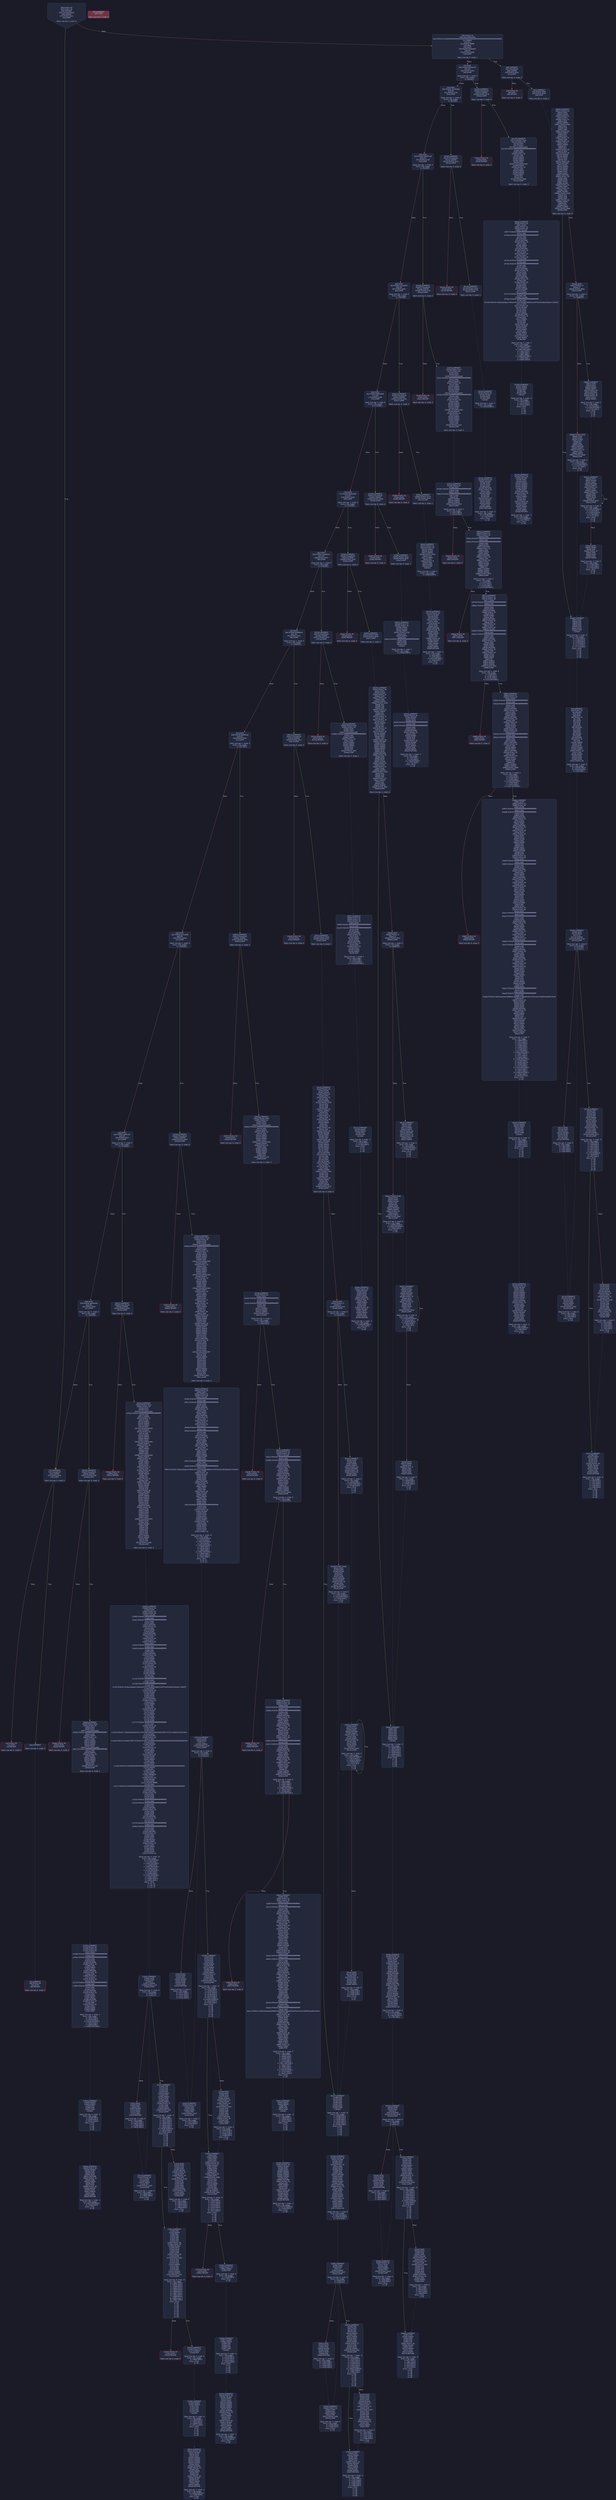 digraph G {
    node [shape=box, style="filled, rounded", color="#565f89", fontcolor="#c0caf5", fontname="Helvetica", fillcolor="#24283b"];
    edge [color="#414868", fontcolor="#c0caf5", fontname="Helvetica"];
    bgcolor="#1a1b26";
    0 [ label = "[00] PUSH1 60
[02] PUSH1 40
[04] MSTORE
[05] CALLDATASIZE
[06] ISZERO
[07] PUSH2 00c3
[0a] JUMPI

Stack size req: 0, sizeΔ: 0
" shape = invhouse]
    1 [ label = "[0b] PUSH1 00
[0d] CALLDATALOAD
[0e] PUSH29 0100000000000000000000000000000000000000000000000000000000
[2c] SWAP1
[2d] DIV
[2e] PUSH4 ffffffff
[33] AND
[34] DUP1
[35] PUSH4 06fdde03
[3a] EQ
[3b] PUSH2 00d6
[3e] JUMPI

Stack size req: 0, sizeΔ: 1
"]
    2 [ label = "[3f] DUP1
[40] PUSH4 095ea7b3
[45] EQ
[46] PUSH2 0165
[49] JUMPI

Stack size req: 1, sizeΔ: 0
Entry->Op usage:
	0->69:EQ:1
"]
    3 [ label = "[4a] DUP1
[4b] PUSH4 18160ddd
[50] EQ
[51] PUSH2 01bf
[54] JUMPI

Stack size req: 1, sizeΔ: 0
Entry->Op usage:
	0->80:EQ:1
"]
    4 [ label = "[55] DUP1
[56] PUSH4 23b872dd
[5b] EQ
[5c] PUSH2 01e8
[5f] JUMPI

Stack size req: 1, sizeΔ: 0
Entry->Op usage:
	0->91:EQ:1
"]
    5 [ label = "[60] DUP1
[61] PUSH4 313ce567
[66] EQ
[67] PUSH2 0261
[6a] JUMPI

Stack size req: 1, sizeΔ: 0
Entry->Op usage:
	0->102:EQ:1
"]
    6 [ label = "[6b] DUP1
[6c] PUSH4 4d853ee5
[71] EQ
[72] PUSH2 0290
[75] JUMPI

Stack size req: 1, sizeΔ: 0
Entry->Op usage:
	0->113:EQ:1
"]
    7 [ label = "[76] DUP1
[77] PUSH4 54fd4d50
[7c] EQ
[7d] PUSH2 02e5
[80] JUMPI

Stack size req: 1, sizeΔ: 0
Entry->Op usage:
	0->124:EQ:1
"]
    8 [ label = "[81] DUP1
[82] PUSH4 70a08231
[87] EQ
[88] PUSH2 0374
[8b] JUMPI

Stack size req: 1, sizeΔ: 0
Entry->Op usage:
	0->135:EQ:1
"]
    9 [ label = "[8c] DUP1
[8d] PUSH4 95d89b41
[92] EQ
[93] PUSH2 03c1
[96] JUMPI

Stack size req: 1, sizeΔ: 0
Entry->Op usage:
	0->146:EQ:1
"]
    10 [ label = "[97] DUP1
[98] PUSH4 a9059cbb
[9d] EQ
[9e] PUSH2 0450
[a1] JUMPI

Stack size req: 1, sizeΔ: 0
Entry->Op usage:
	0->157:EQ:1
"]
    11 [ label = "[a2] DUP1
[a3] PUSH4 b11c4fd8
[a8] EQ
[a9] PUSH2 04aa
[ac] JUMPI

Stack size req: 1, sizeΔ: 0
Entry->Op usage:
	0->168:EQ:1
"]
    12 [ label = "[ad] DUP1
[ae] PUSH4 cae9ca51
[b3] EQ
[b4] PUSH2 0547
[b7] JUMPI

Stack size req: 1, sizeΔ: 0
Entry->Op usage:
	0->179:EQ:1
"]
    13 [ label = "[b8] DUP1
[b9] PUSH4 dd62ed3e
[be] EQ
[bf] PUSH2 05e4
[c2] JUMPI

Stack size req: 1, sizeΔ: 0
Entry->Op usage:
	0->190:EQ:1
"]
    14 [ label = "[c3] JUMPDEST
[c4] CALLVALUE
[c5] ISZERO
[c6] PUSH2 00ce
[c9] JUMPI

Stack size req: 0, sizeΔ: 0
"]
    15 [ label = "[ca] PUSH1 00
[cc] DUP1
[cd] REVERT

Stack size req: 0, sizeΔ: 0
" color = "red"]
    16 [ label = "[ce] JUMPDEST

Stack size req: 0, sizeΔ: 0
"]
    17 [ label = "[cf] JUMPDEST
[d0] PUSH1 00
[d2] DUP1
[d3] REVERT

Stack size req: 0, sizeΔ: 0
" color = "red"]
    18 [ label = "[d4] JUMPDEST
[d5] STOP

Stack size req: 0, sizeΔ: 0
" color = "darkblue" fillcolor = "#703440"]
    19 [ label = "[d6] JUMPDEST
[d7] CALLVALUE
[d8] ISZERO
[d9] PUSH2 00e1
[dc] JUMPI

Stack size req: 0, sizeΔ: 0
"]
    20 [ label = "[dd] PUSH1 00
[df] DUP1
[e0] REVERT

Stack size req: 0, sizeΔ: 0
" color = "red"]
    21 [ label = "[e1] JUMPDEST
[e2] PUSH2 00e9
[e5] PUSH2 0650
[e8] JUMP

Stack size req: 0, sizeΔ: 1
"]
    22 [ label = "[e9] JUMPDEST
[ea] PUSH1 40
[ec] MLOAD
[ed] DUP1
[ee] DUP1
[ef] PUSH1 20
[f1] ADD
[f2] DUP3
[f3] DUP2
[f4] SUB
[f5] DUP3
[f6] MSTORE
[f7] DUP4
[f8] DUP2
[f9] DUP2
[fa] MLOAD
[fb] DUP2
[fc] MSTORE
[fd] PUSH1 20
[ff] ADD
[0100] SWAP2
[0101] POP
[0102] DUP1
[0103] MLOAD
[0104] SWAP1
[0105] PUSH1 20
[0107] ADD
[0108] SWAP1
[0109] DUP1
[010a] DUP4
[010b] DUP4
[010c] PUSH1 00

Stack size req: 1, sizeΔ: 9
Entry->Op usage:
	0->250:MLOAD:0
	0->259:MLOAD:0
	0->263:ADD:1
"]
    23 [ label = "[010e] JUMPDEST
[010f] DUP4
[0110] DUP2
[0111] LT
[0112] ISZERO
[0113] PUSH2 012a
[0116] JUMPI

Stack size req: 4, sizeΔ: 0
Entry->Op usage:
	0->273:LT:0
	3->273:LT:1
"]
    24 [ label = "[0117] DUP1
[0118] DUP3
[0119] ADD
[011a] MLOAD
[011b] DUP2
[011c] DUP5
[011d] ADD
[011e] MSTORE

Stack size req: 3, sizeΔ: 0
Entry->Op usage:
	0->281:ADD:1
	0->285:ADD:1
	1->281:ADD:0
	2->285:ADD:0
"]
    25 [ label = "[011f] JUMPDEST
[0120] PUSH1 20
[0122] DUP2
[0123] ADD
[0124] SWAP1
[0125] POP
[0126] PUSH2 010e
[0129] JUMP

Stack size req: 1, sizeΔ: 0
Entry->Op usage:
	0->291:ADD:0
	0->293:POP:0
Entry->Exit:
	0->😵
"]
    26 [ label = "[012a] JUMPDEST
[012b] POP
[012c] POP
[012d] POP
[012e] POP
[012f] SWAP1
[0130] POP
[0131] SWAP1
[0132] DUP2
[0133] ADD
[0134] SWAP1
[0135] PUSH1 1f
[0137] AND
[0138] DUP1
[0139] ISZERO
[013a] PUSH2 0157
[013d] JUMPI

Stack size req: 7, sizeΔ: -5
Entry->Op usage:
	0->299:POP:0
	1->300:POP:0
	2->301:POP:0
	3->302:POP:0
	4->307:ADD:0
	4->311:AND:1
	4->313:ISZERO:0
	5->304:POP:0
	6->307:ADD:1
Entry->Exit:
	0->😵
	1->😵
	2->😵
	3->😵
	4->0
	5->😵
	6->😵
"]
    27 [ label = "[013e] DUP1
[013f] DUP3
[0140] SUB
[0141] DUP1
[0142] MLOAD
[0143] PUSH1 01
[0145] DUP4
[0146] PUSH1 20
[0148] SUB
[0149] PUSH2 0100
[014c] EXP
[014d] SUB
[014e] NOT
[014f] AND
[0150] DUP2
[0151] MSTORE
[0152] PUSH1 20
[0154] ADD
[0155] SWAP2
[0156] POP

Stack size req: 2, sizeΔ: 0
Entry->Op usage:
	0->320:SUB:1
	0->328:SUB:1
	1->320:SUB:0
	1->342:POP:0
Entry->Exit:
	1->😵
"]
    28 [ label = "[0157] JUMPDEST
[0158] POP
[0159] SWAP3
[015a] POP
[015b] POP
[015c] POP
[015d] PUSH1 40
[015f] MLOAD
[0160] DUP1
[0161] SWAP2
[0162] SUB
[0163] SWAP1
[0164] RETURN

Stack size req: 5, sizeΔ: -5
Entry->Op usage:
	0->344:POP:0
	1->354:SUB:0
	2->347:POP:0
	3->348:POP:0
	4->346:POP:0
Entry->Exit:
	0->😵
	1->😵
	2->😵
	3->😵
	4->😵
" color = "darkblue"]
    29 [ label = "[0165] JUMPDEST
[0166] CALLVALUE
[0167] ISZERO
[0168] PUSH2 0170
[016b] JUMPI

Stack size req: 0, sizeΔ: 0
"]
    30 [ label = "[016c] PUSH1 00
[016e] DUP1
[016f] REVERT

Stack size req: 0, sizeΔ: 0
" color = "red"]
    31 [ label = "[0170] JUMPDEST
[0171] PUSH2 01a5
[0174] PUSH1 04
[0176] DUP1
[0177] DUP1
[0178] CALLDATALOAD
[0179] PUSH20 ffffffffffffffffffffffffffffffffffffffff
[018e] AND
[018f] SWAP1
[0190] PUSH1 20
[0192] ADD
[0193] SWAP1
[0194] SWAP2
[0195] SWAP1
[0196] DUP1
[0197] CALLDATALOAD
[0198] SWAP1
[0199] PUSH1 20
[019b] ADD
[019c] SWAP1
[019d] SWAP2
[019e] SWAP1
[019f] POP
[01a0] POP
[01a1] PUSH2 06ee
[01a4] JUMP

Stack size req: 0, sizeΔ: 3
"]
    32 [ label = "[01a5] JUMPDEST
[01a6] PUSH1 40
[01a8] MLOAD
[01a9] DUP1
[01aa] DUP3
[01ab] ISZERO
[01ac] ISZERO
[01ad] ISZERO
[01ae] ISZERO
[01af] DUP2
[01b0] MSTORE
[01b1] PUSH1 20
[01b3] ADD
[01b4] SWAP2
[01b5] POP
[01b6] POP
[01b7] PUSH1 40
[01b9] MLOAD
[01ba] DUP1
[01bb] SWAP2
[01bc] SUB
[01bd] SWAP1
[01be] RETURN

Stack size req: 1, sizeΔ: -1
Entry->Op usage:
	0->427:ISZERO:0
	0->437:POP:0
Entry->Exit:
	0->😵
" color = "darkblue"]
    33 [ label = "[01bf] JUMPDEST
[01c0] CALLVALUE
[01c1] ISZERO
[01c2] PUSH2 01ca
[01c5] JUMPI

Stack size req: 0, sizeΔ: 0
"]
    34 [ label = "[01c6] PUSH1 00
[01c8] DUP1
[01c9] REVERT

Stack size req: 0, sizeΔ: 0
" color = "red"]
    35 [ label = "[01ca] JUMPDEST
[01cb] PUSH2 01d2
[01ce] PUSH2 07e1
[01d1] JUMP

Stack size req: 0, sizeΔ: 1
"]
    36 [ label = "[01d2] JUMPDEST
[01d3] PUSH1 40
[01d5] MLOAD
[01d6] DUP1
[01d7] DUP3
[01d8] DUP2
[01d9] MSTORE
[01da] PUSH1 20
[01dc] ADD
[01dd] SWAP2
[01de] POP
[01df] POP
[01e0] PUSH1 40
[01e2] MLOAD
[01e3] DUP1
[01e4] SWAP2
[01e5] SUB
[01e6] SWAP1
[01e7] RETURN

Stack size req: 1, sizeΔ: -1
Entry->Op usage:
	0->473:MSTORE:1
	0->478:POP:0
Entry->Exit:
	0->😵
" color = "darkblue"]
    37 [ label = "[01e8] JUMPDEST
[01e9] CALLVALUE
[01ea] ISZERO
[01eb] PUSH2 01f3
[01ee] JUMPI

Stack size req: 0, sizeΔ: 0
"]
    38 [ label = "[01ef] PUSH1 00
[01f1] DUP1
[01f2] REVERT

Stack size req: 0, sizeΔ: 0
" color = "red"]
    39 [ label = "[01f3] JUMPDEST
[01f4] PUSH2 0247
[01f7] PUSH1 04
[01f9] DUP1
[01fa] DUP1
[01fb] CALLDATALOAD
[01fc] PUSH20 ffffffffffffffffffffffffffffffffffffffff
[0211] AND
[0212] SWAP1
[0213] PUSH1 20
[0215] ADD
[0216] SWAP1
[0217] SWAP2
[0218] SWAP1
[0219] DUP1
[021a] CALLDATALOAD
[021b] PUSH20 ffffffffffffffffffffffffffffffffffffffff
[0230] AND
[0231] SWAP1
[0232] PUSH1 20
[0234] ADD
[0235] SWAP1
[0236] SWAP2
[0237] SWAP1
[0238] DUP1
[0239] CALLDATALOAD
[023a] SWAP1
[023b] PUSH1 20
[023d] ADD
[023e] SWAP1
[023f] SWAP2
[0240] SWAP1
[0241] POP
[0242] POP
[0243] PUSH2 07e7
[0246] JUMP

Stack size req: 0, sizeΔ: 4
"]
    40 [ label = "[0247] JUMPDEST
[0248] PUSH1 40
[024a] MLOAD
[024b] DUP1
[024c] DUP3
[024d] ISZERO
[024e] ISZERO
[024f] ISZERO
[0250] ISZERO
[0251] DUP2
[0252] MSTORE
[0253] PUSH1 20
[0255] ADD
[0256] SWAP2
[0257] POP
[0258] POP
[0259] PUSH1 40
[025b] MLOAD
[025c] DUP1
[025d] SWAP2
[025e] SUB
[025f] SWAP1
[0260] RETURN

Stack size req: 1, sizeΔ: -1
Entry->Op usage:
	0->589:ISZERO:0
	0->599:POP:0
Entry->Exit:
	0->😵
" color = "darkblue"]
    41 [ label = "[0261] JUMPDEST
[0262] CALLVALUE
[0263] ISZERO
[0264] PUSH2 026c
[0267] JUMPI

Stack size req: 0, sizeΔ: 0
"]
    42 [ label = "[0268] PUSH1 00
[026a] DUP1
[026b] REVERT

Stack size req: 0, sizeΔ: 0
" color = "red"]
    43 [ label = "[026c] JUMPDEST
[026d] PUSH2 0274
[0270] PUSH2 0b20
[0273] JUMP

Stack size req: 0, sizeΔ: 1
"]
    44 [ label = "[0274] JUMPDEST
[0275] PUSH1 40
[0277] MLOAD
[0278] DUP1
[0279] DUP3
[027a] PUSH1 ff
[027c] AND
[027d] PUSH1 ff
[027f] AND
[0280] DUP2
[0281] MSTORE
[0282] PUSH1 20
[0284] ADD
[0285] SWAP2
[0286] POP
[0287] POP
[0288] PUSH1 40
[028a] MLOAD
[028b] DUP1
[028c] SWAP2
[028d] SUB
[028e] SWAP1
[028f] RETURN

Stack size req: 1, sizeΔ: -1
Entry->Op usage:
	0->636:AND:1
	0->639:AND:1
	0->641:MSTORE:1
	0->646:POP:0
Entry->Exit:
	0->😵
" color = "darkblue"]
    45 [ label = "[0290] JUMPDEST
[0291] CALLVALUE
[0292] ISZERO
[0293] PUSH2 029b
[0296] JUMPI

Stack size req: 0, sizeΔ: 0
"]
    46 [ label = "[0297] PUSH1 00
[0299] DUP1
[029a] REVERT

Stack size req: 0, sizeΔ: 0
" color = "red"]
    47 [ label = "[029b] JUMPDEST
[029c] PUSH2 02a3
[029f] PUSH2 0b33
[02a2] JUMP

Stack size req: 0, sizeΔ: 1
"]
    48 [ label = "[02a3] JUMPDEST
[02a4] PUSH1 40
[02a6] MLOAD
[02a7] DUP1
[02a8] DUP3
[02a9] PUSH20 ffffffffffffffffffffffffffffffffffffffff
[02be] AND
[02bf] PUSH20 ffffffffffffffffffffffffffffffffffffffff
[02d4] AND
[02d5] DUP2
[02d6] MSTORE
[02d7] PUSH1 20
[02d9] ADD
[02da] SWAP2
[02db] POP
[02dc] POP
[02dd] PUSH1 40
[02df] MLOAD
[02e0] DUP1
[02e1] SWAP2
[02e2] SUB
[02e3] SWAP1
[02e4] RETURN

Stack size req: 1, sizeΔ: -1
Entry->Op usage:
	0->702:AND:1
	0->724:AND:1
	0->726:MSTORE:1
	0->731:POP:0
Entry->Exit:
	0->😵
" color = "darkblue"]
    49 [ label = "[02e5] JUMPDEST
[02e6] CALLVALUE
[02e7] ISZERO
[02e8] PUSH2 02f0
[02eb] JUMPI

Stack size req: 0, sizeΔ: 0
"]
    50 [ label = "[02ec] PUSH1 00
[02ee] DUP1
[02ef] REVERT

Stack size req: 0, sizeΔ: 0
" color = "red"]
    51 [ label = "[02f0] JUMPDEST
[02f1] PUSH2 02f8
[02f4] PUSH2 0b59
[02f7] JUMP

Stack size req: 0, sizeΔ: 1
"]
    52 [ label = "[02f8] JUMPDEST
[02f9] PUSH1 40
[02fb] MLOAD
[02fc] DUP1
[02fd] DUP1
[02fe] PUSH1 20
[0300] ADD
[0301] DUP3
[0302] DUP2
[0303] SUB
[0304] DUP3
[0305] MSTORE
[0306] DUP4
[0307] DUP2
[0308] DUP2
[0309] MLOAD
[030a] DUP2
[030b] MSTORE
[030c] PUSH1 20
[030e] ADD
[030f] SWAP2
[0310] POP
[0311] DUP1
[0312] MLOAD
[0313] SWAP1
[0314] PUSH1 20
[0316] ADD
[0317] SWAP1
[0318] DUP1
[0319] DUP4
[031a] DUP4
[031b] PUSH1 00

Stack size req: 1, sizeΔ: 9
Entry->Op usage:
	0->777:MLOAD:0
	0->786:MLOAD:0
	0->790:ADD:1
"]
    53 [ label = "[031d] JUMPDEST
[031e] DUP4
[031f] DUP2
[0320] LT
[0321] ISZERO
[0322] PUSH2 0339
[0325] JUMPI

Stack size req: 4, sizeΔ: 0
Entry->Op usage:
	0->800:LT:0
	3->800:LT:1
"]
    54 [ label = "[0326] DUP1
[0327] DUP3
[0328] ADD
[0329] MLOAD
[032a] DUP2
[032b] DUP5
[032c] ADD
[032d] MSTORE

Stack size req: 3, sizeΔ: 0
Entry->Op usage:
	0->808:ADD:1
	0->812:ADD:1
	1->808:ADD:0
	2->812:ADD:0
"]
    55 [ label = "[032e] JUMPDEST
[032f] PUSH1 20
[0331] DUP2
[0332] ADD
[0333] SWAP1
[0334] POP
[0335] PUSH2 031d
[0338] JUMP

Stack size req: 1, sizeΔ: 0
Entry->Op usage:
	0->818:ADD:0
	0->820:POP:0
Entry->Exit:
	0->😵
"]
    56 [ label = "[0339] JUMPDEST
[033a] POP
[033b] POP
[033c] POP
[033d] POP
[033e] SWAP1
[033f] POP
[0340] SWAP1
[0341] DUP2
[0342] ADD
[0343] SWAP1
[0344] PUSH1 1f
[0346] AND
[0347] DUP1
[0348] ISZERO
[0349] PUSH2 0366
[034c] JUMPI

Stack size req: 7, sizeΔ: -5
Entry->Op usage:
	0->826:POP:0
	1->827:POP:0
	2->828:POP:0
	3->829:POP:0
	4->834:ADD:0
	4->838:AND:1
	4->840:ISZERO:0
	5->831:POP:0
	6->834:ADD:1
Entry->Exit:
	0->😵
	1->😵
	2->😵
	3->😵
	4->0
	5->😵
	6->😵
"]
    57 [ label = "[034d] DUP1
[034e] DUP3
[034f] SUB
[0350] DUP1
[0351] MLOAD
[0352] PUSH1 01
[0354] DUP4
[0355] PUSH1 20
[0357] SUB
[0358] PUSH2 0100
[035b] EXP
[035c] SUB
[035d] NOT
[035e] AND
[035f] DUP2
[0360] MSTORE
[0361] PUSH1 20
[0363] ADD
[0364] SWAP2
[0365] POP

Stack size req: 2, sizeΔ: 0
Entry->Op usage:
	0->847:SUB:1
	0->855:SUB:1
	1->847:SUB:0
	1->869:POP:0
Entry->Exit:
	1->😵
"]
    58 [ label = "[0366] JUMPDEST
[0367] POP
[0368] SWAP3
[0369] POP
[036a] POP
[036b] POP
[036c] PUSH1 40
[036e] MLOAD
[036f] DUP1
[0370] SWAP2
[0371] SUB
[0372] SWAP1
[0373] RETURN

Stack size req: 5, sizeΔ: -5
Entry->Op usage:
	0->871:POP:0
	1->881:SUB:0
	2->874:POP:0
	3->875:POP:0
	4->873:POP:0
Entry->Exit:
	0->😵
	1->😵
	2->😵
	3->😵
	4->😵
" color = "darkblue"]
    59 [ label = "[0374] JUMPDEST
[0375] CALLVALUE
[0376] ISZERO
[0377] PUSH2 037f
[037a] JUMPI

Stack size req: 0, sizeΔ: 0
"]
    60 [ label = "[037b] PUSH1 00
[037d] DUP1
[037e] REVERT

Stack size req: 0, sizeΔ: 0
" color = "red"]
    61 [ label = "[037f] JUMPDEST
[0380] PUSH2 03ab
[0383] PUSH1 04
[0385] DUP1
[0386] DUP1
[0387] CALLDATALOAD
[0388] PUSH20 ffffffffffffffffffffffffffffffffffffffff
[039d] AND
[039e] SWAP1
[039f] PUSH1 20
[03a1] ADD
[03a2] SWAP1
[03a3] SWAP2
[03a4] SWAP1
[03a5] POP
[03a6] POP
[03a7] PUSH2 0bf7
[03aa] JUMP

Stack size req: 0, sizeΔ: 2
"]
    62 [ label = "[03ab] JUMPDEST
[03ac] PUSH1 40
[03ae] MLOAD
[03af] DUP1
[03b0] DUP3
[03b1] DUP2
[03b2] MSTORE
[03b3] PUSH1 20
[03b5] ADD
[03b6] SWAP2
[03b7] POP
[03b8] POP
[03b9] PUSH1 40
[03bb] MLOAD
[03bc] DUP1
[03bd] SWAP2
[03be] SUB
[03bf] SWAP1
[03c0] RETURN

Stack size req: 1, sizeΔ: -1
Entry->Op usage:
	0->946:MSTORE:1
	0->951:POP:0
Entry->Exit:
	0->😵
" color = "darkblue"]
    63 [ label = "[03c1] JUMPDEST
[03c2] CALLVALUE
[03c3] ISZERO
[03c4] PUSH2 03cc
[03c7] JUMPI

Stack size req: 0, sizeΔ: 0
"]
    64 [ label = "[03c8] PUSH1 00
[03ca] DUP1
[03cb] REVERT

Stack size req: 0, sizeΔ: 0
" color = "red"]
    65 [ label = "[03cc] JUMPDEST
[03cd] PUSH2 03d4
[03d0] PUSH2 0c41
[03d3] JUMP

Stack size req: 0, sizeΔ: 1
"]
    66 [ label = "[03d4] JUMPDEST
[03d5] PUSH1 40
[03d7] MLOAD
[03d8] DUP1
[03d9] DUP1
[03da] PUSH1 20
[03dc] ADD
[03dd] DUP3
[03de] DUP2
[03df] SUB
[03e0] DUP3
[03e1] MSTORE
[03e2] DUP4
[03e3] DUP2
[03e4] DUP2
[03e5] MLOAD
[03e6] DUP2
[03e7] MSTORE
[03e8] PUSH1 20
[03ea] ADD
[03eb] SWAP2
[03ec] POP
[03ed] DUP1
[03ee] MLOAD
[03ef] SWAP1
[03f0] PUSH1 20
[03f2] ADD
[03f3] SWAP1
[03f4] DUP1
[03f5] DUP4
[03f6] DUP4
[03f7] PUSH1 00

Stack size req: 1, sizeΔ: 9
Entry->Op usage:
	0->997:MLOAD:0
	0->1006:MLOAD:0
	0->1010:ADD:1
"]
    67 [ label = "[03f9] JUMPDEST
[03fa] DUP4
[03fb] DUP2
[03fc] LT
[03fd] ISZERO
[03fe] PUSH2 0415
[0401] JUMPI

Stack size req: 4, sizeΔ: 0
Entry->Op usage:
	0->1020:LT:0
	3->1020:LT:1
"]
    68 [ label = "[0402] DUP1
[0403] DUP3
[0404] ADD
[0405] MLOAD
[0406] DUP2
[0407] DUP5
[0408] ADD
[0409] MSTORE

Stack size req: 3, sizeΔ: 0
Entry->Op usage:
	0->1028:ADD:1
	0->1032:ADD:1
	1->1028:ADD:0
	2->1032:ADD:0
"]
    69 [ label = "[040a] JUMPDEST
[040b] PUSH1 20
[040d] DUP2
[040e] ADD
[040f] SWAP1
[0410] POP
[0411] PUSH2 03f9
[0414] JUMP

Stack size req: 1, sizeΔ: 0
Entry->Op usage:
	0->1038:ADD:0
	0->1040:POP:0
Entry->Exit:
	0->😵
"]
    70 [ label = "[0415] JUMPDEST
[0416] POP
[0417] POP
[0418] POP
[0419] POP
[041a] SWAP1
[041b] POP
[041c] SWAP1
[041d] DUP2
[041e] ADD
[041f] SWAP1
[0420] PUSH1 1f
[0422] AND
[0423] DUP1
[0424] ISZERO
[0425] PUSH2 0442
[0428] JUMPI

Stack size req: 7, sizeΔ: -5
Entry->Op usage:
	0->1046:POP:0
	1->1047:POP:0
	2->1048:POP:0
	3->1049:POP:0
	4->1054:ADD:0
	4->1058:AND:1
	4->1060:ISZERO:0
	5->1051:POP:0
	6->1054:ADD:1
Entry->Exit:
	0->😵
	1->😵
	2->😵
	3->😵
	4->0
	5->😵
	6->😵
"]
    71 [ label = "[0429] DUP1
[042a] DUP3
[042b] SUB
[042c] DUP1
[042d] MLOAD
[042e] PUSH1 01
[0430] DUP4
[0431] PUSH1 20
[0433] SUB
[0434] PUSH2 0100
[0437] EXP
[0438] SUB
[0439] NOT
[043a] AND
[043b] DUP2
[043c] MSTORE
[043d] PUSH1 20
[043f] ADD
[0440] SWAP2
[0441] POP

Stack size req: 2, sizeΔ: 0
Entry->Op usage:
	0->1067:SUB:1
	0->1075:SUB:1
	1->1067:SUB:0
	1->1089:POP:0
Entry->Exit:
	1->😵
"]
    72 [ label = "[0442] JUMPDEST
[0443] POP
[0444] SWAP3
[0445] POP
[0446] POP
[0447] POP
[0448] PUSH1 40
[044a] MLOAD
[044b] DUP1
[044c] SWAP2
[044d] SUB
[044e] SWAP1
[044f] RETURN

Stack size req: 5, sizeΔ: -5
Entry->Op usage:
	0->1091:POP:0
	1->1101:SUB:0
	2->1094:POP:0
	3->1095:POP:0
	4->1093:POP:0
Entry->Exit:
	0->😵
	1->😵
	2->😵
	3->😵
	4->😵
" color = "darkblue"]
    73 [ label = "[0450] JUMPDEST
[0451] CALLVALUE
[0452] ISZERO
[0453] PUSH2 045b
[0456] JUMPI

Stack size req: 0, sizeΔ: 0
"]
    74 [ label = "[0457] PUSH1 00
[0459] DUP1
[045a] REVERT

Stack size req: 0, sizeΔ: 0
" color = "red"]
    75 [ label = "[045b] JUMPDEST
[045c] PUSH2 0490
[045f] PUSH1 04
[0461] DUP1
[0462] DUP1
[0463] CALLDATALOAD
[0464] PUSH20 ffffffffffffffffffffffffffffffffffffffff
[0479] AND
[047a] SWAP1
[047b] PUSH1 20
[047d] ADD
[047e] SWAP1
[047f] SWAP2
[0480] SWAP1
[0481] DUP1
[0482] CALLDATALOAD
[0483] SWAP1
[0484] PUSH1 20
[0486] ADD
[0487] SWAP1
[0488] SWAP2
[0489] SWAP1
[048a] POP
[048b] POP
[048c] PUSH2 0cdf
[048f] JUMP

Stack size req: 0, sizeΔ: 3
"]
    76 [ label = "[0490] JUMPDEST
[0491] PUSH1 40
[0493] MLOAD
[0494] DUP1
[0495] DUP3
[0496] ISZERO
[0497] ISZERO
[0498] ISZERO
[0499] ISZERO
[049a] DUP2
[049b] MSTORE
[049c] PUSH1 20
[049e] ADD
[049f] SWAP2
[04a0] POP
[04a1] POP
[04a2] PUSH1 40
[04a4] MLOAD
[04a5] DUP1
[04a6] SWAP2
[04a7] SUB
[04a8] SWAP1
[04a9] RETURN

Stack size req: 1, sizeΔ: -1
Entry->Op usage:
	0->1174:ISZERO:0
	0->1184:POP:0
Entry->Exit:
	0->😵
" color = "darkblue"]
    77 [ label = "[04aa] JUMPDEST
[04ab] CALLVALUE
[04ac] ISZERO
[04ad] PUSH2 04b5
[04b0] JUMPI

Stack size req: 0, sizeΔ: 0
"]
    78 [ label = "[04b1] PUSH1 00
[04b3] DUP1
[04b4] REVERT

Stack size req: 0, sizeΔ: 0
" color = "red"]
    79 [ label = "[04b5] JUMPDEST
[04b6] PUSH2 052d
[04b9] PUSH1 04
[04bb] DUP1
[04bc] DUP1
[04bd] CALLDATALOAD
[04be] PUSH20 ffffffffffffffffffffffffffffffffffffffff
[04d3] AND
[04d4] SWAP1
[04d5] PUSH1 20
[04d7] ADD
[04d8] SWAP1
[04d9] SWAP2
[04da] SWAP1
[04db] DUP1
[04dc] CALLDATALOAD
[04dd] SWAP1
[04de] PUSH1 20
[04e0] ADD
[04e1] SWAP1
[04e2] SWAP2
[04e3] SWAP1
[04e4] DUP1
[04e5] CALLDATALOAD
[04e6] SWAP1
[04e7] PUSH1 20
[04e9] ADD
[04ea] SWAP1
[04eb] DUP3
[04ec] ADD
[04ed] DUP1
[04ee] CALLDATALOAD
[04ef] SWAP1
[04f0] PUSH1 20
[04f2] ADD
[04f3] SWAP1
[04f4] DUP1
[04f5] DUP1
[04f6] PUSH1 1f
[04f8] ADD
[04f9] PUSH1 20
[04fb] DUP1
[04fc] SWAP2
[04fd] DIV
[04fe] MUL
[04ff] PUSH1 20
[0501] ADD
[0502] PUSH1 40
[0504] MLOAD
[0505] SWAP1
[0506] DUP2
[0507] ADD
[0508] PUSH1 40
[050a] MSTORE
[050b] DUP1
[050c] SWAP4
[050d] SWAP3
[050e] SWAP2
[050f] SWAP1
[0510] DUP2
[0511] DUP2
[0512] MSTORE
[0513] PUSH1 20
[0515] ADD
[0516] DUP4
[0517] DUP4
[0518] DUP1
[0519] DUP3
[051a] DUP5
[051b] CALLDATACOPY
[051c] DUP3
[051d] ADD
[051e] SWAP2
[051f] POP
[0520] POP
[0521] POP
[0522] POP
[0523] POP
[0524] POP
[0525] SWAP2
[0526] SWAP1
[0527] POP
[0528] POP
[0529] PUSH2 0f02
[052c] JUMP

Stack size req: 0, sizeΔ: 4
"]
    80 [ label = "[052d] JUMPDEST
[052e] PUSH1 40
[0530] MLOAD
[0531] DUP1
[0532] DUP3
[0533] ISZERO
[0534] ISZERO
[0535] ISZERO
[0536] ISZERO
[0537] DUP2
[0538] MSTORE
[0539] PUSH1 20
[053b] ADD
[053c] SWAP2
[053d] POP
[053e] POP
[053f] PUSH1 40
[0541] MLOAD
[0542] DUP1
[0543] SWAP2
[0544] SUB
[0545] SWAP1
[0546] RETURN

Stack size req: 1, sizeΔ: -1
Entry->Op usage:
	0->1331:ISZERO:0
	0->1341:POP:0
Entry->Exit:
	0->😵
" color = "darkblue"]
    81 [ label = "[0547] JUMPDEST
[0548] CALLVALUE
[0549] ISZERO
[054a] PUSH2 0552
[054d] JUMPI

Stack size req: 0, sizeΔ: 0
"]
    82 [ label = "[054e] PUSH1 00
[0550] DUP1
[0551] REVERT

Stack size req: 0, sizeΔ: 0
" color = "red"]
    83 [ label = "[0552] JUMPDEST
[0553] PUSH2 05ca
[0556] PUSH1 04
[0558] DUP1
[0559] DUP1
[055a] CALLDATALOAD
[055b] PUSH20 ffffffffffffffffffffffffffffffffffffffff
[0570] AND
[0571] SWAP1
[0572] PUSH1 20
[0574] ADD
[0575] SWAP1
[0576] SWAP2
[0577] SWAP1
[0578] DUP1
[0579] CALLDATALOAD
[057a] SWAP1
[057b] PUSH1 20
[057d] ADD
[057e] SWAP1
[057f] SWAP2
[0580] SWAP1
[0581] DUP1
[0582] CALLDATALOAD
[0583] SWAP1
[0584] PUSH1 20
[0586] ADD
[0587] SWAP1
[0588] DUP3
[0589] ADD
[058a] DUP1
[058b] CALLDATALOAD
[058c] SWAP1
[058d] PUSH1 20
[058f] ADD
[0590] SWAP1
[0591] DUP1
[0592] DUP1
[0593] PUSH1 1f
[0595] ADD
[0596] PUSH1 20
[0598] DUP1
[0599] SWAP2
[059a] DIV
[059b] MUL
[059c] PUSH1 20
[059e] ADD
[059f] PUSH1 40
[05a1] MLOAD
[05a2] SWAP1
[05a3] DUP2
[05a4] ADD
[05a5] PUSH1 40
[05a7] MSTORE
[05a8] DUP1
[05a9] SWAP4
[05aa] SWAP3
[05ab] SWAP2
[05ac] SWAP1
[05ad] DUP2
[05ae] DUP2
[05af] MSTORE
[05b0] PUSH1 20
[05b2] ADD
[05b3] DUP4
[05b4] DUP4
[05b5] DUP1
[05b6] DUP3
[05b7] DUP5
[05b8] CALLDATACOPY
[05b9] DUP3
[05ba] ADD
[05bb] SWAP2
[05bc] POP
[05bd] POP
[05be] POP
[05bf] POP
[05c0] POP
[05c1] POP
[05c2] SWAP2
[05c3] SWAP1
[05c4] POP
[05c5] POP
[05c6] PUSH2 108d
[05c9] JUMP

Stack size req: 0, sizeΔ: 4
"]
    84 [ label = "[05ca] JUMPDEST
[05cb] PUSH1 40
[05cd] MLOAD
[05ce] DUP1
[05cf] DUP3
[05d0] ISZERO
[05d1] ISZERO
[05d2] ISZERO
[05d3] ISZERO
[05d4] DUP2
[05d5] MSTORE
[05d6] PUSH1 20
[05d8] ADD
[05d9] SWAP2
[05da] POP
[05db] POP
[05dc] PUSH1 40
[05de] MLOAD
[05df] DUP1
[05e0] SWAP2
[05e1] SUB
[05e2] SWAP1
[05e3] RETURN

Stack size req: 1, sizeΔ: -1
Entry->Op usage:
	0->1488:ISZERO:0
	0->1498:POP:0
Entry->Exit:
	0->😵
" color = "darkblue"]
    85 [ label = "[05e4] JUMPDEST
[05e5] CALLVALUE
[05e6] ISZERO
[05e7] PUSH2 05ef
[05ea] JUMPI

Stack size req: 0, sizeΔ: 0
"]
    86 [ label = "[05eb] PUSH1 00
[05ed] DUP1
[05ee] REVERT

Stack size req: 0, sizeΔ: 0
" color = "red"]
    87 [ label = "[05ef] JUMPDEST
[05f0] PUSH2 063a
[05f3] PUSH1 04
[05f5] DUP1
[05f6] DUP1
[05f7] CALLDATALOAD
[05f8] PUSH20 ffffffffffffffffffffffffffffffffffffffff
[060d] AND
[060e] SWAP1
[060f] PUSH1 20
[0611] ADD
[0612] SWAP1
[0613] SWAP2
[0614] SWAP1
[0615] DUP1
[0616] CALLDATALOAD
[0617] PUSH20 ffffffffffffffffffffffffffffffffffffffff
[062c] AND
[062d] SWAP1
[062e] PUSH1 20
[0630] ADD
[0631] SWAP1
[0632] SWAP2
[0633] SWAP1
[0634] POP
[0635] POP
[0636] PUSH2 1330
[0639] JUMP

Stack size req: 0, sizeΔ: 3
"]
    88 [ label = "[063a] JUMPDEST
[063b] PUSH1 40
[063d] MLOAD
[063e] DUP1
[063f] DUP3
[0640] DUP2
[0641] MSTORE
[0642] PUSH1 20
[0644] ADD
[0645] SWAP2
[0646] POP
[0647] POP
[0648] PUSH1 40
[064a] MLOAD
[064b] DUP1
[064c] SWAP2
[064d] SUB
[064e] SWAP1
[064f] RETURN

Stack size req: 1, sizeΔ: -1
Entry->Op usage:
	0->1601:MSTORE:1
	0->1606:POP:0
Entry->Exit:
	0->😵
" color = "darkblue"]
    89 [ label = "[0650] JUMPDEST
[0651] PUSH1 03
[0653] DUP1
[0654] SLOAD
[0655] PUSH1 01
[0657] DUP2
[0658] PUSH1 01
[065a] AND
[065b] ISZERO
[065c] PUSH2 0100
[065f] MUL
[0660] SUB
[0661] AND
[0662] PUSH1 02
[0664] SWAP1
[0665] DIV
[0666] DUP1
[0667] PUSH1 1f
[0669] ADD
[066a] PUSH1 20
[066c] DUP1
[066d] SWAP2
[066e] DIV
[066f] MUL
[0670] PUSH1 20
[0672] ADD
[0673] PUSH1 40
[0675] MLOAD
[0676] SWAP1
[0677] DUP2
[0678] ADD
[0679] PUSH1 40
[067b] MSTORE
[067c] DUP1
[067d] SWAP3
[067e] SWAP2
[067f] SWAP1
[0680] DUP2
[0681] DUP2
[0682] MSTORE
[0683] PUSH1 20
[0685] ADD
[0686] DUP3
[0687] DUP1
[0688] SLOAD
[0689] PUSH1 01
[068b] DUP2
[068c] PUSH1 01
[068e] AND
[068f] ISZERO
[0690] PUSH2 0100
[0693] MUL
[0694] SUB
[0695] AND
[0696] PUSH1 02
[0698] SWAP1
[0699] DIV
[069a] DUP1
[069b] ISZERO
[069c] PUSH2 06e6
[069f] JUMPI

Stack size req: 0, sizeΔ: 6
"]
    90 [ label = "[06a0] DUP1
[06a1] PUSH1 1f
[06a3] LT
[06a4] PUSH2 06bb
[06a7] JUMPI

Stack size req: 1, sizeΔ: 0
Entry->Op usage:
	0->1699:LT:1
"]
    91 [ label = "[06a8] PUSH2 0100
[06ab] DUP1
[06ac] DUP4
[06ad] SLOAD
[06ae] DIV
[06af] MUL
[06b0] DUP4
[06b1] MSTORE
[06b2] SWAP2
[06b3] PUSH1 20
[06b5] ADD
[06b6] SWAP2
[06b7] PUSH2 06e6
[06ba] JUMP

Stack size req: 3, sizeΔ: 0
Entry->Op usage:
	1->1709:SLOAD:0
	2->1713:MSTORE:0
	2->1717:ADD:1
Entry->Exit:
	2->😵
"]
    92 [ label = "[06bb] JUMPDEST
[06bc] DUP3
[06bd] ADD
[06be] SWAP2
[06bf] SWAP1
[06c0] PUSH1 00
[06c2] MSTORE
[06c3] PUSH1 20
[06c5] PUSH1 00
[06c7] SHA3
[06c8] SWAP1

Stack size req: 3, sizeΔ: 0
Entry->Op usage:
	0->1725:ADD:1
	1->1730:MSTORE:1
	2->1725:ADD:0
Entry->Exit:
	0->😵
	1->😵
	2->0
"]
    93 [ label = "[06c9] JUMPDEST
[06ca] DUP2
[06cb] SLOAD
[06cc] DUP2
[06cd] MSTORE
[06ce] SWAP1
[06cf] PUSH1 01
[06d1] ADD
[06d2] SWAP1
[06d3] PUSH1 20
[06d5] ADD
[06d6] DUP1
[06d7] DUP4
[06d8] GT
[06d9] PUSH2 06c9
[06dc] JUMPI

Stack size req: 3, sizeΔ: 0
Entry->Op usage:
	0->1741:MSTORE:0
	0->1749:ADD:1
	1->1739:SLOAD:0
	1->1745:ADD:1
	2->1752:GT:0
Entry->Exit:
	0->😵
	1->😵
"]
    94 [ label = "[06dd] DUP3
[06de] SWAP1
[06df] SUB
[06e0] PUSH1 1f
[06e2] AND
[06e3] DUP3
[06e4] ADD
[06e5] SWAP2

Stack size req: 3, sizeΔ: 0
Entry->Op usage:
	0->1759:SUB:0
	2->1759:SUB:1
	2->1764:ADD:0
Entry->Exit:
	0->😵
	2->0
"]
    95 [ label = "[06e6] JUMPDEST
[06e7] POP
[06e8] POP
[06e9] POP
[06ea] POP
[06eb] POP
[06ec] DUP2
[06ed] JUMP
Indirect!

Stack size req: 7, sizeΔ: -5
Entry->Op usage:
	0->1767:POP:0
	1->1768:POP:0
	2->1769:POP:0
	3->1770:POP:0
	4->1771:POP:0
	6->1773:JUMP:0
Entry->Exit:
	0->😵
	1->😵
	2->😵
	3->😵
	4->😵
" color = "teal"]
    96 [ label = "[06ee] JUMPDEST
[06ef] PUSH1 00
[06f1] DUP2
[06f2] PUSH1 02
[06f4] PUSH1 00
[06f6] CALLER
[06f7] PUSH20 ffffffffffffffffffffffffffffffffffffffff
[070c] AND
[070d] PUSH20 ffffffffffffffffffffffffffffffffffffffff
[0722] AND
[0723] DUP2
[0724] MSTORE
[0725] PUSH1 20
[0727] ADD
[0728] SWAP1
[0729] DUP2
[072a] MSTORE
[072b] PUSH1 20
[072d] ADD
[072e] PUSH1 00
[0730] SHA3
[0731] PUSH1 00
[0733] DUP6
[0734] PUSH20 ffffffffffffffffffffffffffffffffffffffff
[0749] AND
[074a] PUSH20 ffffffffffffffffffffffffffffffffffffffff
[075f] AND
[0760] DUP2
[0761] MSTORE
[0762] PUSH1 20
[0764] ADD
[0765] SWAP1
[0766] DUP2
[0767] MSTORE
[0768] PUSH1 20
[076a] ADD
[076b] PUSH1 00
[076d] SHA3
[076e] DUP2
[076f] SWAP1
[0770] SSTORE
[0771] POP
[0772] DUP3
[0773] PUSH20 ffffffffffffffffffffffffffffffffffffffff
[0788] AND
[0789] CALLER
[078a] PUSH20 ffffffffffffffffffffffffffffffffffffffff
[079f] AND
[07a0] PUSH32 8c5be1e5ebec7d5bd14f71427d1e84f3dd0314c0f7b2291e5b200ac8c7c3b925
[07c1] DUP5
[07c2] PUSH1 40
[07c4] MLOAD
[07c5] DUP1
[07c6] DUP3
[07c7] DUP2
[07c8] MSTORE
[07c9] PUSH1 20
[07cb] ADD
[07cc] SWAP2
[07cd] POP
[07ce] POP
[07cf] PUSH1 40
[07d1] MLOAD
[07d2] DUP1
[07d3] SWAP2
[07d4] SUB
[07d5] SWAP1
[07d6] LOG3
[07d7] PUSH1 01
[07d9] SWAP1
[07da] POP

Stack size req: 2, sizeΔ: 1
Entry->Op usage:
	0->1904:SSTORE:1
	0->1905:POP:0
	0->1992:MSTORE:1
	0->1997:POP:0
	1->1865:AND:1
	1->1887:AND:1
	1->1889:MSTORE:1
	1->1928:AND:1
	1->2006:LOG3:4
"]
    97 [ label = "[07db] JUMPDEST
[07dc] SWAP3
[07dd] SWAP2
[07de] POP
[07df] POP
[07e0] JUMP
Indirect!

Stack size req: 4, sizeΔ: -3
Entry->Op usage:
	1->2015:POP:0
	2->2014:POP:0
	3->2016:JUMP:0
Entry->Exit:
	0->0
	1->😵
	2->😵
	3->😵
" color = "teal"]
    98 [ label = "[07e1] JUMPDEST
[07e2] PUSH1 00
[07e4] SLOAD
[07e5] DUP2
[07e6] JUMP
Indirect!

Stack size req: 1, sizeΔ: 1
Entry->Op usage:
	0->2022:JUMP:0
" color = "teal"]
    99 [ label = "[07e7] JUMPDEST
[07e8] PUSH1 00
[07ea] DUP1
[07eb] PUSH20 ffffffffffffffffffffffffffffffffffffffff
[0800] AND
[0801] DUP4
[0802] PUSH20 ffffffffffffffffffffffffffffffffffffffff
[0817] AND
[0818] EQ
[0819] ISZERO
[081a] ISZERO
[081b] ISZERO
[081c] PUSH2 0824
[081f] JUMPI

Stack size req: 2, sizeΔ: 1
Entry->Op usage:
	1->2071:AND:1
	1->2072:EQ:0
"]
    100 [ label = "[0820] PUSH1 00
[0822] DUP1
[0823] REVERT

Stack size req: 0, sizeΔ: 0
" color = "red"]
    101 [ label = "[0824] JUMPDEST
[0825] PUSH1 01
[0827] PUSH1 00
[0829] DUP6
[082a] PUSH20 ffffffffffffffffffffffffffffffffffffffff
[083f] AND
[0840] PUSH20 ffffffffffffffffffffffffffffffffffffffff
[0855] AND
[0856] DUP2
[0857] MSTORE
[0858] PUSH1 20
[085a] ADD
[085b] SWAP1
[085c] DUP2
[085d] MSTORE
[085e] PUSH1 20
[0860] ADD
[0861] PUSH1 00
[0863] SHA3
[0864] SLOAD
[0865] DUP3
[0866] GT
[0867] ISZERO
[0868] ISZERO
[0869] ISZERO
[086a] PUSH2 0872
[086d] JUMPI

Stack size req: 4, sizeΔ: 0
Entry->Op usage:
	1->2150:GT:0
	3->2111:AND:1
	3->2133:AND:1
	3->2135:MSTORE:1
"]
    102 [ label = "[086e] PUSH1 00
[0870] DUP1
[0871] REVERT

Stack size req: 0, sizeΔ: 0
" color = "red"]
    103 [ label = "[0872] JUMPDEST
[0873] PUSH1 02
[0875] PUSH1 00
[0877] DUP6
[0878] PUSH20 ffffffffffffffffffffffffffffffffffffffff
[088d] AND
[088e] PUSH20 ffffffffffffffffffffffffffffffffffffffff
[08a3] AND
[08a4] DUP2
[08a5] MSTORE
[08a6] PUSH1 20
[08a8] ADD
[08a9] SWAP1
[08aa] DUP2
[08ab] MSTORE
[08ac] PUSH1 20
[08ae] ADD
[08af] PUSH1 00
[08b1] SHA3
[08b2] PUSH1 00
[08b4] CALLER
[08b5] PUSH20 ffffffffffffffffffffffffffffffffffffffff
[08ca] AND
[08cb] PUSH20 ffffffffffffffffffffffffffffffffffffffff
[08e0] AND
[08e1] DUP2
[08e2] MSTORE
[08e3] PUSH1 20
[08e5] ADD
[08e6] SWAP1
[08e7] DUP2
[08e8] MSTORE
[08e9] PUSH1 20
[08eb] ADD
[08ec] PUSH1 00
[08ee] SHA3
[08ef] SLOAD
[08f0] DUP3
[08f1] GT
[08f2] ISZERO
[08f3] ISZERO
[08f4] ISZERO
[08f5] PUSH2 08fd
[08f8] JUMPI

Stack size req: 4, sizeΔ: 0
Entry->Op usage:
	1->2289:GT:0
	3->2189:AND:1
	3->2211:AND:1
	3->2213:MSTORE:1
"]
    104 [ label = "[08f9] PUSH1 00
[08fb] DUP1
[08fc] REVERT

Stack size req: 0, sizeΔ: 0
" color = "red"]
    105 [ label = "[08fd] JUMPDEST
[08fe] PUSH1 01
[0900] PUSH1 00
[0902] DUP5
[0903] PUSH20 ffffffffffffffffffffffffffffffffffffffff
[0918] AND
[0919] PUSH20 ffffffffffffffffffffffffffffffffffffffff
[092e] AND
[092f] DUP2
[0930] MSTORE
[0931] PUSH1 20
[0933] ADD
[0934] SWAP1
[0935] DUP2
[0936] MSTORE
[0937] PUSH1 20
[0939] ADD
[093a] PUSH1 00
[093c] SHA3
[093d] SLOAD
[093e] DUP3
[093f] PUSH1 01
[0941] PUSH1 00
[0943] DUP7
[0944] PUSH20 ffffffffffffffffffffffffffffffffffffffff
[0959] AND
[095a] PUSH20 ffffffffffffffffffffffffffffffffffffffff
[096f] AND
[0970] DUP2
[0971] MSTORE
[0972] PUSH1 20
[0974] ADD
[0975] SWAP1
[0976] DUP2
[0977] MSTORE
[0978] PUSH1 20
[097a] ADD
[097b] PUSH1 00
[097d] SHA3
[097e] SLOAD
[097f] ADD
[0980] GT
[0981] ISZERO
[0982] ISZERO
[0983] PUSH2 098b
[0986] JUMPI

Stack size req: 3, sizeΔ: 0
Entry->Op usage:
	1->2431:ADD:1
	2->2328:AND:1
	2->2350:AND:1
	2->2352:MSTORE:1
	2->2393:AND:1
	2->2415:AND:1
	2->2417:MSTORE:1
"]
    106 [ label = "[0987] PUSH1 00
[0989] DUP1
[098a] REVERT

Stack size req: 0, sizeΔ: 0
" color = "red"]
    107 [ label = "[098b] JUMPDEST
[098c] DUP2
[098d] PUSH1 01
[098f] PUSH1 00
[0991] DUP6
[0992] PUSH20 ffffffffffffffffffffffffffffffffffffffff
[09a7] AND
[09a8] PUSH20 ffffffffffffffffffffffffffffffffffffffff
[09bd] AND
[09be] DUP2
[09bf] MSTORE
[09c0] PUSH1 20
[09c2] ADD
[09c3] SWAP1
[09c4] DUP2
[09c5] MSTORE
[09c6] PUSH1 20
[09c8] ADD
[09c9] PUSH1 00
[09cb] SHA3
[09cc] PUSH1 00
[09ce] DUP3
[09cf] DUP3
[09d0] SLOAD
[09d1] ADD
[09d2] SWAP3
[09d3] POP
[09d4] POP
[09d5] DUP2
[09d6] SWAP1
[09d7] SSTORE
[09d8] POP
[09d9] DUP2
[09da] PUSH1 01
[09dc] PUSH1 00
[09de] DUP7
[09df] PUSH20 ffffffffffffffffffffffffffffffffffffffff
[09f4] AND
[09f5] PUSH20 ffffffffffffffffffffffffffffffffffffffff
[0a0a] AND
[0a0b] DUP2
[0a0c] MSTORE
[0a0d] PUSH1 20
[0a0f] ADD
[0a10] SWAP1
[0a11] DUP2
[0a12] MSTORE
[0a13] PUSH1 20
[0a15] ADD
[0a16] PUSH1 00
[0a18] SHA3
[0a19] PUSH1 00
[0a1b] DUP3
[0a1c] DUP3
[0a1d] SLOAD
[0a1e] SUB
[0a1f] SWAP3
[0a20] POP
[0a21] POP
[0a22] DUP2
[0a23] SWAP1
[0a24] SSTORE
[0a25] POP
[0a26] DUP2
[0a27] PUSH1 02
[0a29] PUSH1 00
[0a2b] DUP7
[0a2c] PUSH20 ffffffffffffffffffffffffffffffffffffffff
[0a41] AND
[0a42] PUSH20 ffffffffffffffffffffffffffffffffffffffff
[0a57] AND
[0a58] DUP2
[0a59] MSTORE
[0a5a] PUSH1 20
[0a5c] ADD
[0a5d] SWAP1
[0a5e] DUP2
[0a5f] MSTORE
[0a60] PUSH1 20
[0a62] ADD
[0a63] PUSH1 00
[0a65] SHA3
[0a66] PUSH1 00
[0a68] CALLER
[0a69] PUSH20 ffffffffffffffffffffffffffffffffffffffff
[0a7e] AND
[0a7f] PUSH20 ffffffffffffffffffffffffffffffffffffffff
[0a94] AND
[0a95] DUP2
[0a96] MSTORE
[0a97] PUSH1 20
[0a99] ADD
[0a9a] SWAP1
[0a9b] DUP2
[0a9c] MSTORE
[0a9d] PUSH1 20
[0a9f] ADD
[0aa0] PUSH1 00
[0aa2] SHA3
[0aa3] PUSH1 00
[0aa5] DUP3
[0aa6] DUP3
[0aa7] SLOAD
[0aa8] SUB
[0aa9] SWAP3
[0aaa] POP
[0aab] POP
[0aac] DUP2
[0aad] SWAP1
[0aae] SSTORE
[0aaf] POP
[0ab0] DUP3
[0ab1] PUSH20 ffffffffffffffffffffffffffffffffffffffff
[0ac6] AND
[0ac7] DUP5
[0ac8] PUSH20 ffffffffffffffffffffffffffffffffffffffff
[0add] AND
[0ade] PUSH32 ddf252ad1be2c89b69c2b068fc378daa952ba7f163c4a11628f55a4df523b3ef
[0aff] DUP5
[0b00] PUSH1 40
[0b02] MLOAD
[0b03] DUP1
[0b04] DUP3
[0b05] DUP2
[0b06] MSTORE
[0b07] PUSH1 20
[0b09] ADD
[0b0a] SWAP2
[0b0b] POP
[0b0c] POP
[0b0d] PUSH1 40
[0b0f] MLOAD
[0b10] DUP1
[0b11] SWAP2
[0b12] SUB
[0b13] SWAP1
[0b14] LOG3
[0b15] PUSH1 01
[0b17] SWAP1
[0b18] POP

Stack size req: 4, sizeΔ: 0
Entry->Op usage:
	0->2840:POP:0
	1->2513:ADD:1
	1->2515:POP:0
	1->2590:SUB:1
	1->2592:POP:0
	1->2728:SUB:1
	1->2730:POP:0
	1->2822:MSTORE:1
	1->2827:POP:0
	2->2471:AND:1
	2->2493:AND:1
	2->2495:MSTORE:1
	2->2758:AND:1
	2->2836:LOG3:4
	3->2548:AND:1
	3->2570:AND:1
	3->2572:MSTORE:1
	3->2625:AND:1
	3->2647:AND:1
	3->2649:MSTORE:1
	3->2781:AND:1
	3->2836:LOG3:3
Entry->Exit:
	0->😵
"]
    108 [ label = "[0b19] JUMPDEST
[0b1a] SWAP4
[0b1b] SWAP3
[0b1c] POP
[0b1d] POP
[0b1e] POP
[0b1f] JUMP
Indirect!

Stack size req: 5, sizeΔ: -4
Entry->Op usage:
	1->2845:POP:0
	2->2846:POP:0
	3->2844:POP:0
	4->2847:JUMP:0
Entry->Exit:
	0->0
	1->😵
	2->😵
	3->😵
	4->😵
" color = "teal"]
    109 [ label = "[0b20] JUMPDEST
[0b21] PUSH1 04
[0b23] PUSH1 00
[0b25] SWAP1
[0b26] SLOAD
[0b27] SWAP1
[0b28] PUSH2 0100
[0b2b] EXP
[0b2c] SWAP1
[0b2d] DIV
[0b2e] PUSH1 ff
[0b30] AND
[0b31] DUP2
[0b32] JUMP
Indirect!

Stack size req: 1, sizeΔ: 1
Entry->Op usage:
	0->2866:JUMP:0
" color = "teal"]
    110 [ label = "[0b33] JUMPDEST
[0b34] PUSH1 07
[0b36] PUSH1 00
[0b38] SWAP1
[0b39] SLOAD
[0b3a] SWAP1
[0b3b] PUSH2 0100
[0b3e] EXP
[0b3f] SWAP1
[0b40] DIV
[0b41] PUSH20 ffffffffffffffffffffffffffffffffffffffff
[0b56] AND
[0b57] DUP2
[0b58] JUMP
Indirect!

Stack size req: 1, sizeΔ: 1
Entry->Op usage:
	0->2904:JUMP:0
" color = "teal"]
    111 [ label = "[0b59] JUMPDEST
[0b5a] PUSH1 06
[0b5c] DUP1
[0b5d] SLOAD
[0b5e] PUSH1 01
[0b60] DUP2
[0b61] PUSH1 01
[0b63] AND
[0b64] ISZERO
[0b65] PUSH2 0100
[0b68] MUL
[0b69] SUB
[0b6a] AND
[0b6b] PUSH1 02
[0b6d] SWAP1
[0b6e] DIV
[0b6f] DUP1
[0b70] PUSH1 1f
[0b72] ADD
[0b73] PUSH1 20
[0b75] DUP1
[0b76] SWAP2
[0b77] DIV
[0b78] MUL
[0b79] PUSH1 20
[0b7b] ADD
[0b7c] PUSH1 40
[0b7e] MLOAD
[0b7f] SWAP1
[0b80] DUP2
[0b81] ADD
[0b82] PUSH1 40
[0b84] MSTORE
[0b85] DUP1
[0b86] SWAP3
[0b87] SWAP2
[0b88] SWAP1
[0b89] DUP2
[0b8a] DUP2
[0b8b] MSTORE
[0b8c] PUSH1 20
[0b8e] ADD
[0b8f] DUP3
[0b90] DUP1
[0b91] SLOAD
[0b92] PUSH1 01
[0b94] DUP2
[0b95] PUSH1 01
[0b97] AND
[0b98] ISZERO
[0b99] PUSH2 0100
[0b9c] MUL
[0b9d] SUB
[0b9e] AND
[0b9f] PUSH1 02
[0ba1] SWAP1
[0ba2] DIV
[0ba3] DUP1
[0ba4] ISZERO
[0ba5] PUSH2 0bef
[0ba8] JUMPI

Stack size req: 0, sizeΔ: 6
"]
    112 [ label = "[0ba9] DUP1
[0baa] PUSH1 1f
[0bac] LT
[0bad] PUSH2 0bc4
[0bb0] JUMPI

Stack size req: 1, sizeΔ: 0
Entry->Op usage:
	0->2988:LT:1
"]
    113 [ label = "[0bb1] PUSH2 0100
[0bb4] DUP1
[0bb5] DUP4
[0bb6] SLOAD
[0bb7] DIV
[0bb8] MUL
[0bb9] DUP4
[0bba] MSTORE
[0bbb] SWAP2
[0bbc] PUSH1 20
[0bbe] ADD
[0bbf] SWAP2
[0bc0] PUSH2 0bef
[0bc3] JUMP

Stack size req: 3, sizeΔ: 0
Entry->Op usage:
	1->2998:SLOAD:0
	2->3002:MSTORE:0
	2->3006:ADD:1
Entry->Exit:
	2->😵
"]
    114 [ label = "[0bc4] JUMPDEST
[0bc5] DUP3
[0bc6] ADD
[0bc7] SWAP2
[0bc8] SWAP1
[0bc9] PUSH1 00
[0bcb] MSTORE
[0bcc] PUSH1 20
[0bce] PUSH1 00
[0bd0] SHA3
[0bd1] SWAP1

Stack size req: 3, sizeΔ: 0
Entry->Op usage:
	0->3014:ADD:1
	1->3019:MSTORE:1
	2->3014:ADD:0
Entry->Exit:
	0->😵
	1->😵
	2->0
"]
    115 [ label = "[0bd2] JUMPDEST
[0bd3] DUP2
[0bd4] SLOAD
[0bd5] DUP2
[0bd6] MSTORE
[0bd7] SWAP1
[0bd8] PUSH1 01
[0bda] ADD
[0bdb] SWAP1
[0bdc] PUSH1 20
[0bde] ADD
[0bdf] DUP1
[0be0] DUP4
[0be1] GT
[0be2] PUSH2 0bd2
[0be5] JUMPI

Stack size req: 3, sizeΔ: 0
Entry->Op usage:
	0->3030:MSTORE:0
	0->3038:ADD:1
	1->3028:SLOAD:0
	1->3034:ADD:1
	2->3041:GT:0
Entry->Exit:
	0->😵
	1->😵
"]
    116 [ label = "[0be6] DUP3
[0be7] SWAP1
[0be8] SUB
[0be9] PUSH1 1f
[0beb] AND
[0bec] DUP3
[0bed] ADD
[0bee] SWAP2

Stack size req: 3, sizeΔ: 0
Entry->Op usage:
	0->3048:SUB:0
	2->3048:SUB:1
	2->3053:ADD:0
Entry->Exit:
	0->😵
	2->0
"]
    117 [ label = "[0bef] JUMPDEST
[0bf0] POP
[0bf1] POP
[0bf2] POP
[0bf3] POP
[0bf4] POP
[0bf5] DUP2
[0bf6] JUMP
Indirect!

Stack size req: 7, sizeΔ: -5
Entry->Op usage:
	0->3056:POP:0
	1->3057:POP:0
	2->3058:POP:0
	3->3059:POP:0
	4->3060:POP:0
	6->3062:JUMP:0
Entry->Exit:
	0->😵
	1->😵
	2->😵
	3->😵
	4->😵
" color = "teal"]
    118 [ label = "[0bf7] JUMPDEST
[0bf8] PUSH1 00
[0bfa] PUSH1 01
[0bfc] PUSH1 00
[0bfe] DUP4
[0bff] PUSH20 ffffffffffffffffffffffffffffffffffffffff
[0c14] AND
[0c15] PUSH20 ffffffffffffffffffffffffffffffffffffffff
[0c2a] AND
[0c2b] DUP2
[0c2c] MSTORE
[0c2d] PUSH1 20
[0c2f] ADD
[0c30] SWAP1
[0c31] DUP2
[0c32] MSTORE
[0c33] PUSH1 20
[0c35] ADD
[0c36] PUSH1 00
[0c38] SHA3
[0c39] SLOAD
[0c3a] SWAP1
[0c3b] POP

Stack size req: 1, sizeΔ: 1
Entry->Op usage:
	0->3092:AND:1
	0->3114:AND:1
	0->3116:MSTORE:1
"]
    119 [ label = "[0c3c] JUMPDEST
[0c3d] SWAP2
[0c3e] SWAP1
[0c3f] POP
[0c40] JUMP
Indirect!

Stack size req: 3, sizeΔ: -2
Entry->Op usage:
	1->3135:POP:0
	2->3136:JUMP:0
Entry->Exit:
	0->0
	1->😵
	2->😵
" color = "teal"]
    120 [ label = "[0c41] JUMPDEST
[0c42] PUSH1 05
[0c44] DUP1
[0c45] SLOAD
[0c46] PUSH1 01
[0c48] DUP2
[0c49] PUSH1 01
[0c4b] AND
[0c4c] ISZERO
[0c4d] PUSH2 0100
[0c50] MUL
[0c51] SUB
[0c52] AND
[0c53] PUSH1 02
[0c55] SWAP1
[0c56] DIV
[0c57] DUP1
[0c58] PUSH1 1f
[0c5a] ADD
[0c5b] PUSH1 20
[0c5d] DUP1
[0c5e] SWAP2
[0c5f] DIV
[0c60] MUL
[0c61] PUSH1 20
[0c63] ADD
[0c64] PUSH1 40
[0c66] MLOAD
[0c67] SWAP1
[0c68] DUP2
[0c69] ADD
[0c6a] PUSH1 40
[0c6c] MSTORE
[0c6d] DUP1
[0c6e] SWAP3
[0c6f] SWAP2
[0c70] SWAP1
[0c71] DUP2
[0c72] DUP2
[0c73] MSTORE
[0c74] PUSH1 20
[0c76] ADD
[0c77] DUP3
[0c78] DUP1
[0c79] SLOAD
[0c7a] PUSH1 01
[0c7c] DUP2
[0c7d] PUSH1 01
[0c7f] AND
[0c80] ISZERO
[0c81] PUSH2 0100
[0c84] MUL
[0c85] SUB
[0c86] AND
[0c87] PUSH1 02
[0c89] SWAP1
[0c8a] DIV
[0c8b] DUP1
[0c8c] ISZERO
[0c8d] PUSH2 0cd7
[0c90] JUMPI

Stack size req: 0, sizeΔ: 6
"]
    121 [ label = "[0c91] DUP1
[0c92] PUSH1 1f
[0c94] LT
[0c95] PUSH2 0cac
[0c98] JUMPI

Stack size req: 1, sizeΔ: 0
Entry->Op usage:
	0->3220:LT:1
"]
    122 [ label = "[0c99] PUSH2 0100
[0c9c] DUP1
[0c9d] DUP4
[0c9e] SLOAD
[0c9f] DIV
[0ca0] MUL
[0ca1] DUP4
[0ca2] MSTORE
[0ca3] SWAP2
[0ca4] PUSH1 20
[0ca6] ADD
[0ca7] SWAP2
[0ca8] PUSH2 0cd7
[0cab] JUMP

Stack size req: 3, sizeΔ: 0
Entry->Op usage:
	1->3230:SLOAD:0
	2->3234:MSTORE:0
	2->3238:ADD:1
Entry->Exit:
	2->😵
"]
    123 [ label = "[0cac] JUMPDEST
[0cad] DUP3
[0cae] ADD
[0caf] SWAP2
[0cb0] SWAP1
[0cb1] PUSH1 00
[0cb3] MSTORE
[0cb4] PUSH1 20
[0cb6] PUSH1 00
[0cb8] SHA3
[0cb9] SWAP1

Stack size req: 3, sizeΔ: 0
Entry->Op usage:
	0->3246:ADD:1
	1->3251:MSTORE:1
	2->3246:ADD:0
Entry->Exit:
	0->😵
	1->😵
	2->0
"]
    124 [ label = "[0cba] JUMPDEST
[0cbb] DUP2
[0cbc] SLOAD
[0cbd] DUP2
[0cbe] MSTORE
[0cbf] SWAP1
[0cc0] PUSH1 01
[0cc2] ADD
[0cc3] SWAP1
[0cc4] PUSH1 20
[0cc6] ADD
[0cc7] DUP1
[0cc8] DUP4
[0cc9] GT
[0cca] PUSH2 0cba
[0ccd] JUMPI

Stack size req: 3, sizeΔ: 0
Entry->Op usage:
	0->3262:MSTORE:0
	0->3270:ADD:1
	1->3260:SLOAD:0
	1->3266:ADD:1
	2->3273:GT:0
Entry->Exit:
	0->😵
	1->😵
"]
    125 [ label = "[0cce] DUP3
[0ccf] SWAP1
[0cd0] SUB
[0cd1] PUSH1 1f
[0cd3] AND
[0cd4] DUP3
[0cd5] ADD
[0cd6] SWAP2

Stack size req: 3, sizeΔ: 0
Entry->Op usage:
	0->3280:SUB:0
	2->3280:SUB:1
	2->3285:ADD:0
Entry->Exit:
	0->😵
	2->0
"]
    126 [ label = "[0cd7] JUMPDEST
[0cd8] POP
[0cd9] POP
[0cda] POP
[0cdb] POP
[0cdc] POP
[0cdd] DUP2
[0cde] JUMP
Indirect!

Stack size req: 7, sizeΔ: -5
Entry->Op usage:
	0->3288:POP:0
	1->3289:POP:0
	2->3290:POP:0
	3->3291:POP:0
	4->3292:POP:0
	6->3294:JUMP:0
Entry->Exit:
	0->😵
	1->😵
	2->😵
	3->😵
	4->😵
" color = "teal"]
    127 [ label = "[0cdf] JUMPDEST
[0ce0] PUSH1 00
[0ce2] DUP1
[0ce3] PUSH20 ffffffffffffffffffffffffffffffffffffffff
[0cf8] AND
[0cf9] DUP4
[0cfa] PUSH20 ffffffffffffffffffffffffffffffffffffffff
[0d0f] AND
[0d10] EQ
[0d11] ISZERO
[0d12] ISZERO
[0d13] ISZERO
[0d14] PUSH2 0d1c
[0d17] JUMPI

Stack size req: 2, sizeΔ: 1
Entry->Op usage:
	1->3343:AND:1
	1->3344:EQ:0
"]
    128 [ label = "[0d18] PUSH1 00
[0d1a] DUP1
[0d1b] REVERT

Stack size req: 0, sizeΔ: 0
" color = "red"]
    129 [ label = "[0d1c] JUMPDEST
[0d1d] PUSH1 01
[0d1f] PUSH1 00
[0d21] CALLER
[0d22] PUSH20 ffffffffffffffffffffffffffffffffffffffff
[0d37] AND
[0d38] PUSH20 ffffffffffffffffffffffffffffffffffffffff
[0d4d] AND
[0d4e] DUP2
[0d4f] MSTORE
[0d50] PUSH1 20
[0d52] ADD
[0d53] SWAP1
[0d54] DUP2
[0d55] MSTORE
[0d56] PUSH1 20
[0d58] ADD
[0d59] PUSH1 00
[0d5b] SHA3
[0d5c] SLOAD
[0d5d] DUP3
[0d5e] GT
[0d5f] ISZERO
[0d60] ISZERO
[0d61] ISZERO
[0d62] PUSH2 0d6a
[0d65] JUMPI

Stack size req: 2, sizeΔ: 0
Entry->Op usage:
	1->3422:GT:0
"]
    130 [ label = "[0d66] PUSH1 00
[0d68] DUP1
[0d69] REVERT

Stack size req: 0, sizeΔ: 0
" color = "red"]
    131 [ label = "[0d6a] JUMPDEST
[0d6b] PUSH1 01
[0d6d] PUSH1 00
[0d6f] DUP5
[0d70] PUSH20 ffffffffffffffffffffffffffffffffffffffff
[0d85] AND
[0d86] PUSH20 ffffffffffffffffffffffffffffffffffffffff
[0d9b] AND
[0d9c] DUP2
[0d9d] MSTORE
[0d9e] PUSH1 20
[0da0] ADD
[0da1] SWAP1
[0da2] DUP2
[0da3] MSTORE
[0da4] PUSH1 20
[0da6] ADD
[0da7] PUSH1 00
[0da9] SHA3
[0daa] SLOAD
[0dab] DUP3
[0dac] PUSH1 01
[0dae] PUSH1 00
[0db0] DUP7
[0db1] PUSH20 ffffffffffffffffffffffffffffffffffffffff
[0dc6] AND
[0dc7] PUSH20 ffffffffffffffffffffffffffffffffffffffff
[0ddc] AND
[0ddd] DUP2
[0dde] MSTORE
[0ddf] PUSH1 20
[0de1] ADD
[0de2] SWAP1
[0de3] DUP2
[0de4] MSTORE
[0de5] PUSH1 20
[0de7] ADD
[0de8] PUSH1 00
[0dea] SHA3
[0deb] SLOAD
[0dec] ADD
[0ded] GT
[0dee] ISZERO
[0def] ISZERO
[0df0] PUSH2 0df8
[0df3] JUMPI

Stack size req: 3, sizeΔ: 0
Entry->Op usage:
	1->3564:ADD:1
	2->3461:AND:1
	2->3483:AND:1
	2->3485:MSTORE:1
	2->3526:AND:1
	2->3548:AND:1
	2->3550:MSTORE:1
"]
    132 [ label = "[0df4] PUSH1 00
[0df6] DUP1
[0df7] REVERT

Stack size req: 0, sizeΔ: 0
" color = "red"]
    133 [ label = "[0df8] JUMPDEST
[0df9] DUP2
[0dfa] PUSH1 01
[0dfc] PUSH1 00
[0dfe] CALLER
[0dff] PUSH20 ffffffffffffffffffffffffffffffffffffffff
[0e14] AND
[0e15] PUSH20 ffffffffffffffffffffffffffffffffffffffff
[0e2a] AND
[0e2b] DUP2
[0e2c] MSTORE
[0e2d] PUSH1 20
[0e2f] ADD
[0e30] SWAP1
[0e31] DUP2
[0e32] MSTORE
[0e33] PUSH1 20
[0e35] ADD
[0e36] PUSH1 00
[0e38] SHA3
[0e39] PUSH1 00
[0e3b] DUP3
[0e3c] DUP3
[0e3d] SLOAD
[0e3e] SUB
[0e3f] SWAP3
[0e40] POP
[0e41] POP
[0e42] DUP2
[0e43] SWAP1
[0e44] SSTORE
[0e45] POP
[0e46] DUP2
[0e47] PUSH1 01
[0e49] PUSH1 00
[0e4b] DUP6
[0e4c] PUSH20 ffffffffffffffffffffffffffffffffffffffff
[0e61] AND
[0e62] PUSH20 ffffffffffffffffffffffffffffffffffffffff
[0e77] AND
[0e78] DUP2
[0e79] MSTORE
[0e7a] PUSH1 20
[0e7c] ADD
[0e7d] SWAP1
[0e7e] DUP2
[0e7f] MSTORE
[0e80] PUSH1 20
[0e82] ADD
[0e83] PUSH1 00
[0e85] SHA3
[0e86] PUSH1 00
[0e88] DUP3
[0e89] DUP3
[0e8a] SLOAD
[0e8b] ADD
[0e8c] SWAP3
[0e8d] POP
[0e8e] POP
[0e8f] DUP2
[0e90] SWAP1
[0e91] SSTORE
[0e92] POP
[0e93] DUP3
[0e94] PUSH20 ffffffffffffffffffffffffffffffffffffffff
[0ea9] AND
[0eaa] CALLER
[0eab] PUSH20 ffffffffffffffffffffffffffffffffffffffff
[0ec0] AND
[0ec1] PUSH32 ddf252ad1be2c89b69c2b068fc378daa952ba7f163c4a11628f55a4df523b3ef
[0ee2] DUP5
[0ee3] PUSH1 40
[0ee5] MLOAD
[0ee6] DUP1
[0ee7] DUP3
[0ee8] DUP2
[0ee9] MSTORE
[0eea] PUSH1 20
[0eec] ADD
[0eed] SWAP2
[0eee] POP
[0eef] POP
[0ef0] PUSH1 40
[0ef2] MLOAD
[0ef3] DUP1
[0ef4] SWAP2
[0ef5] SUB
[0ef6] SWAP1
[0ef7] LOG3
[0ef8] PUSH1 01
[0efa] SWAP1
[0efb] POP

Stack size req: 3, sizeΔ: 0
Entry->Op usage:
	0->3835:POP:0
	1->3646:SUB:1
	1->3648:POP:0
	1->3723:ADD:1
	1->3725:POP:0
	1->3817:MSTORE:1
	1->3822:POP:0
	2->3681:AND:1
	2->3703:AND:1
	2->3705:MSTORE:1
	2->3753:AND:1
	2->3831:LOG3:4
Entry->Exit:
	0->😵
"]
    134 [ label = "[0efc] JUMPDEST
[0efd] SWAP3
[0efe] SWAP2
[0eff] POP
[0f00] POP
[0f01] JUMP
Indirect!

Stack size req: 4, sizeΔ: -3
Entry->Op usage:
	1->3840:POP:0
	2->3839:POP:0
	3->3841:JUMP:0
Entry->Exit:
	0->0
	1->😵
	2->😵
	3->😵
" color = "teal"]
    135 [ label = "[0f02] JUMPDEST
[0f03] PUSH1 00
[0f05] DUP3
[0f06] PUSH1 02
[0f08] PUSH1 00
[0f0a] CALLER
[0f0b] PUSH20 ffffffffffffffffffffffffffffffffffffffff
[0f20] AND
[0f21] PUSH20 ffffffffffffffffffffffffffffffffffffffff
[0f36] AND
[0f37] DUP2
[0f38] MSTORE
[0f39] PUSH1 20
[0f3b] ADD
[0f3c] SWAP1
[0f3d] DUP2
[0f3e] MSTORE
[0f3f] PUSH1 20
[0f41] ADD
[0f42] PUSH1 00
[0f44] SHA3
[0f45] PUSH1 00
[0f47] DUP7
[0f48] PUSH20 ffffffffffffffffffffffffffffffffffffffff
[0f5d] AND
[0f5e] PUSH20 ffffffffffffffffffffffffffffffffffffffff
[0f73] AND
[0f74] DUP2
[0f75] MSTORE
[0f76] PUSH1 20
[0f78] ADD
[0f79] SWAP1
[0f7a] DUP2
[0f7b] MSTORE
[0f7c] PUSH1 20
[0f7e] ADD
[0f7f] PUSH1 00
[0f81] SHA3
[0f82] DUP2
[0f83] SWAP1
[0f84] SSTORE
[0f85] POP
[0f86] DUP4
[0f87] PUSH20 ffffffffffffffffffffffffffffffffffffffff
[0f9c] AND
[0f9d] CALLER
[0f9e] PUSH20 ffffffffffffffffffffffffffffffffffffffff
[0fb3] AND
[0fb4] PUSH32 8c5be1e5ebec7d5bd14f71427d1e84f3dd0314c0f7b2291e5b200ac8c7c3b925
[0fd5] DUP6
[0fd6] PUSH1 40
[0fd8] MLOAD
[0fd9] DUP1
[0fda] DUP3
[0fdb] DUP2
[0fdc] MSTORE
[0fdd] PUSH1 20
[0fdf] ADD
[0fe0] SWAP2
[0fe1] POP
[0fe2] POP
[0fe3] PUSH1 40
[0fe5] MLOAD
[0fe6] DUP1
[0fe7] SWAP2
[0fe8] SUB
[0fe9] SWAP1
[0fea] LOG3
[0feb] DUP4
[0fec] PUSH20 ffffffffffffffffffffffffffffffffffffffff
[1001] AND
[1002] DUP3
[1003] PUSH1 40
[1005] MLOAD
[1006] DUP1
[1007] DUP3
[1008] DUP1
[1009] MLOAD
[100a] SWAP1
[100b] PUSH1 20
[100d] ADD
[100e] SWAP1
[100f] DUP1
[1010] DUP4
[1011] DUP4
[1012] PUSH1 00

Stack size req: 3, sizeΔ: 11
Entry->Op usage:
	0->4105:MLOAD:0
	0->4109:ADD:1
	1->3972:SSTORE:1
	1->3973:POP:0
	1->4060:MSTORE:1
	1->4065:POP:0
	2->3933:AND:1
	2->3955:AND:1
	2->3957:MSTORE:1
	2->3996:AND:1
	2->4074:LOG3:4
	2->4097:AND:1
Entry->Exit:
	0->8, 11
	2->9, 13
"]
    136 [ label = "[1014] JUMPDEST
[1015] DUP4
[1016] DUP2
[1017] LT
[1018] ISZERO
[1019] PUSH2 1030
[101c] JUMPI

Stack size req: 4, sizeΔ: 0
Entry->Op usage:
	0->4119:LT:0
	3->4119:LT:1
"]
    137 [ label = "[101d] DUP1
[101e] DUP3
[101f] ADD
[1020] MLOAD
[1021] DUP2
[1022] DUP5
[1023] ADD
[1024] MSTORE

Stack size req: 3, sizeΔ: 0
Entry->Op usage:
	0->4127:ADD:1
	0->4131:ADD:1
	1->4127:ADD:0
	2->4131:ADD:0
"]
    138 [ label = "[1025] JUMPDEST
[1026] PUSH1 20
[1028] DUP2
[1029] ADD
[102a] SWAP1
[102b] POP
[102c] PUSH2 1014
[102f] JUMP

Stack size req: 1, sizeΔ: 0
Entry->Op usage:
	0->4137:ADD:0
	0->4139:POP:0
Entry->Exit:
	0->😵
"]
    139 [ label = "[1030] JUMPDEST
[1031] POP
[1032] POP
[1033] POP
[1034] POP
[1035] SWAP1
[1036] POP
[1037] SWAP1
[1038] DUP2
[1039] ADD
[103a] SWAP1
[103b] PUSH1 1f
[103d] AND
[103e] DUP1
[103f] ISZERO
[1040] PUSH2 105d
[1043] JUMPI

Stack size req: 7, sizeΔ: -5
Entry->Op usage:
	0->4145:POP:0
	1->4146:POP:0
	2->4147:POP:0
	3->4148:POP:0
	4->4153:ADD:0
	4->4157:AND:1
	4->4159:ISZERO:0
	5->4150:POP:0
	6->4153:ADD:1
Entry->Exit:
	0->😵
	1->😵
	2->😵
	3->😵
	4->0
	5->😵
	6->😵
"]
    140 [ label = "[1044] DUP1
[1045] DUP3
[1046] SUB
[1047] DUP1
[1048] MLOAD
[1049] PUSH1 01
[104b] DUP4
[104c] PUSH1 20
[104e] SUB
[104f] PUSH2 0100
[1052] EXP
[1053] SUB
[1054] NOT
[1055] AND
[1056] DUP2
[1057] MSTORE
[1058] PUSH1 20
[105a] ADD
[105b] SWAP2
[105c] POP

Stack size req: 2, sizeΔ: 0
Entry->Op usage:
	0->4166:SUB:1
	0->4174:SUB:1
	1->4166:SUB:0
	1->4188:POP:0
Entry->Exit:
	1->😵
"]
    141 [ label = "[105d] JUMPDEST
[105e] POP
[105f] SWAP2
[1060] POP
[1061] POP
[1062] PUSH1 00
[1064] PUSH1 40
[1066] MLOAD
[1067] DUP1
[1068] DUP4
[1069] SUB
[106a] DUP2
[106b] PUSH1 00
[106d] DUP7
[106e] PUSH2 646e
[1071] GAS
[1072] SUB
[1073] CALL
[1074] SWAP2
[1075] POP
[1076] POP
[1077] ISZERO
[1078] ISZERO
[1079] PUSH2 1081
[107c] JUMPI

Stack size req: 5, sizeΔ: -5
Entry->Op usage:
	0->4190:POP:0
	1->4201:SUB:0
	1->4214:POP:0
	2->4193:POP:0
	3->4192:POP:0
	4->4211:CALL:1
	4->4213:POP:0
Entry->Exit:
	0->😵
	1->😵
	2->😵
	3->😵
	4->😵
"]
    142 [ label = "[107d] PUSH1 00
[107f] DUP1
[1080] REVERT

Stack size req: 0, sizeΔ: 0
" color = "red"]
    143 [ label = "[1081] JUMPDEST
[1082] PUSH1 01
[1084] SWAP1
[1085] POP

Stack size req: 1, sizeΔ: 0
Entry->Op usage:
	0->4229:POP:0
Entry->Exit:
	0->😵
"]
    144 [ label = "[1086] JUMPDEST
[1087] SWAP4
[1088] SWAP3
[1089] POP
[108a] POP
[108b] POP
[108c] JUMP
Indirect!

Stack size req: 5, sizeΔ: -4
Entry->Op usage:
	1->4234:POP:0
	2->4235:POP:0
	3->4233:POP:0
	4->4236:JUMP:0
Entry->Exit:
	0->0
	1->😵
	2->😵
	3->😵
	4->😵
" color = "teal"]
    145 [ label = "[108d] JUMPDEST
[108e] PUSH1 00
[1090] DUP3
[1091] PUSH1 02
[1093] PUSH1 00
[1095] CALLER
[1096] PUSH20 ffffffffffffffffffffffffffffffffffffffff
[10ab] AND
[10ac] PUSH20 ffffffffffffffffffffffffffffffffffffffff
[10c1] AND
[10c2] DUP2
[10c3] MSTORE
[10c4] PUSH1 20
[10c6] ADD
[10c7] SWAP1
[10c8] DUP2
[10c9] MSTORE
[10ca] PUSH1 20
[10cc] ADD
[10cd] PUSH1 00
[10cf] SHA3
[10d0] PUSH1 00
[10d2] DUP7
[10d3] PUSH20 ffffffffffffffffffffffffffffffffffffffff
[10e8] AND
[10e9] PUSH20 ffffffffffffffffffffffffffffffffffffffff
[10fe] AND
[10ff] DUP2
[1100] MSTORE
[1101] PUSH1 20
[1103] ADD
[1104] SWAP1
[1105] DUP2
[1106] MSTORE
[1107] PUSH1 20
[1109] ADD
[110a] PUSH1 00
[110c] SHA3
[110d] DUP2
[110e] SWAP1
[110f] SSTORE
[1110] POP
[1111] DUP4
[1112] PUSH20 ffffffffffffffffffffffffffffffffffffffff
[1127] AND
[1128] CALLER
[1129] PUSH20 ffffffffffffffffffffffffffffffffffffffff
[113e] AND
[113f] PUSH32 8c5be1e5ebec7d5bd14f71427d1e84f3dd0314c0f7b2291e5b200ac8c7c3b925
[1160] DUP6
[1161] PUSH1 40
[1163] MLOAD
[1164] DUP1
[1165] DUP3
[1166] DUP2
[1167] MSTORE
[1168] PUSH1 20
[116a] ADD
[116b] SWAP2
[116c] POP
[116d] POP
[116e] PUSH1 40
[1170] MLOAD
[1171] DUP1
[1172] SWAP2
[1173] SUB
[1174] SWAP1
[1175] LOG3
[1176] DUP4
[1177] PUSH20 ffffffffffffffffffffffffffffffffffffffff
[118c] AND
[118d] PUSH1 40
[118f] MLOAD
[1190] DUP1
[1191] DUP1
[1192] PUSH32 72656365697665417070726f76616c28616464726573732c75696e743235362c
[11b3] DUP2
[11b4] MSTORE
[11b5] PUSH1 20
[11b7] ADD
[11b8] PUSH32 616464726573732c627974657329000000000000000000000000000000000000
[11d9] DUP2
[11da] MSTORE
[11db] POP
[11dc] PUSH1 2e
[11de] ADD
[11df] SWAP1
[11e0] POP
[11e1] PUSH1 40
[11e3] MLOAD
[11e4] DUP1
[11e5] SWAP2
[11e6] SUB
[11e7] SWAP1
[11e8] SHA3
[11e9] PUSH29 0100000000000000000000000000000000000000000000000000000000
[1207] SWAP1
[1208] DIV
[1209] CALLER
[120a] DUP6
[120b] ADDRESS
[120c] DUP7
[120d] PUSH1 40
[120f] MLOAD
[1210] DUP6
[1211] PUSH4 ffffffff
[1216] AND
[1217] PUSH29 0100000000000000000000000000000000000000000000000000000000
[1235] MUL
[1236] DUP2
[1237] MSTORE
[1238] PUSH1 04
[123a] ADD
[123b] DUP1
[123c] DUP6
[123d] PUSH20 ffffffffffffffffffffffffffffffffffffffff
[1252] AND
[1253] PUSH20 ffffffffffffffffffffffffffffffffffffffff
[1268] AND
[1269] DUP2
[126a] MSTORE
[126b] PUSH1 20
[126d] ADD
[126e] DUP5
[126f] DUP2
[1270] MSTORE
[1271] PUSH1 20
[1273] ADD
[1274] DUP4
[1275] PUSH20 ffffffffffffffffffffffffffffffffffffffff
[128a] AND
[128b] PUSH20 ffffffffffffffffffffffffffffffffffffffff
[12a0] AND
[12a1] DUP2
[12a2] MSTORE
[12a3] PUSH1 20
[12a5] ADD
[12a6] DUP3
[12a7] DUP1
[12a8] MLOAD
[12a9] SWAP1
[12aa] PUSH1 20
[12ac] ADD
[12ad] SWAP1
[12ae] DUP1
[12af] DUP4
[12b0] DUP4
[12b1] PUSH1 00

Stack size req: 3, sizeΔ: 15
Entry->Op usage:
	0->4776:MLOAD:0
	0->4780:ADD:1
	1->4367:SSTORE:1
	1->4368:POP:0
	1->4455:MSTORE:1
	1->4460:POP:0
	1->4720:MSTORE:1
	2->4328:AND:1
	2->4350:AND:1
	2->4352:MSTORE:1
	2->4391:AND:1
	2->4469:LOG3:4
	2->4492:AND:1
Entry->Exit:
	0->8, 15
	1->10, 16
	2->13, 17
"]
    146 [ label = "[12b3] JUMPDEST
[12b4] DUP4
[12b5] DUP2
[12b6] LT
[12b7] ISZERO
[12b8] PUSH2 12cf
[12bb] JUMPI

Stack size req: 4, sizeΔ: 0
Entry->Op usage:
	0->4790:LT:0
	3->4790:LT:1
"]
    147 [ label = "[12bc] DUP1
[12bd] DUP3
[12be] ADD
[12bf] MLOAD
[12c0] DUP2
[12c1] DUP5
[12c2] ADD
[12c3] MSTORE

Stack size req: 3, sizeΔ: 0
Entry->Op usage:
	0->4798:ADD:1
	0->4802:ADD:1
	1->4798:ADD:0
	2->4802:ADD:0
"]
    148 [ label = "[12c4] JUMPDEST
[12c5] PUSH1 20
[12c7] DUP2
[12c8] ADD
[12c9] SWAP1
[12ca] POP
[12cb] PUSH2 12b3
[12ce] JUMP

Stack size req: 1, sizeΔ: 0
Entry->Op usage:
	0->4808:ADD:0
	0->4810:POP:0
Entry->Exit:
	0->😵
"]
    149 [ label = "[12cf] JUMPDEST
[12d0] POP
[12d1] POP
[12d2] POP
[12d3] POP
[12d4] SWAP1
[12d5] POP
[12d6] SWAP1
[12d7] DUP2
[12d8] ADD
[12d9] SWAP1
[12da] PUSH1 1f
[12dc] AND
[12dd] DUP1
[12de] ISZERO
[12df] PUSH2 12fc
[12e2] JUMPI

Stack size req: 7, sizeΔ: -5
Entry->Op usage:
	0->4816:POP:0
	1->4817:POP:0
	2->4818:POP:0
	3->4819:POP:0
	4->4824:ADD:0
	4->4828:AND:1
	4->4830:ISZERO:0
	5->4821:POP:0
	6->4824:ADD:1
Entry->Exit:
	0->😵
	1->😵
	2->😵
	3->😵
	4->0
	5->😵
	6->😵
"]
    150 [ label = "[12e3] DUP1
[12e4] DUP3
[12e5] SUB
[12e6] DUP1
[12e7] MLOAD
[12e8] PUSH1 01
[12ea] DUP4
[12eb] PUSH1 20
[12ed] SUB
[12ee] PUSH2 0100
[12f1] EXP
[12f2] SUB
[12f3] NOT
[12f4] AND
[12f5] DUP2
[12f6] MSTORE
[12f7] PUSH1 20
[12f9] ADD
[12fa] SWAP2
[12fb] POP

Stack size req: 2, sizeΔ: 0
Entry->Op usage:
	0->4837:SUB:1
	0->4845:SUB:1
	1->4837:SUB:0
	1->4859:POP:0
Entry->Exit:
	1->😵
"]
    151 [ label = "[12fc] JUMPDEST
[12fd] POP
[12fe] SWAP5
[12ff] POP
[1300] POP
[1301] POP
[1302] POP
[1303] POP
[1304] PUSH1 00
[1306] PUSH1 40
[1308] MLOAD
[1309] DUP1
[130a] DUP4
[130b] SUB
[130c] DUP2
[130d] PUSH1 00
[130f] DUP8
[1310] PUSH2 646e
[1313] GAS
[1314] SUB
[1315] CALL
[1316] SWAP3
[1317] POP
[1318] POP
[1319] POP
[131a] ISZERO
[131b] ISZERO
[131c] PUSH2 1324
[131f] JUMPI

Stack size req: 9, sizeΔ: -9
Entry->Op usage:
	0->4861:POP:0
	1->4875:SUB:0
	1->4888:POP:0
	2->4864:POP:0
	3->4865:POP:0
	4->4866:POP:0
	5->4867:POP:0
	6->4863:POP:0
	7->4889:POP:0
	8->4885:CALL:1
	8->4887:POP:0
Entry->Exit:
	0->😵
	1->😵
	2->😵
	3->😵
	4->😵
	5->😵
	6->😵
	7->😵
	8->😵
"]
    152 [ label = "[1320] PUSH1 00
[1322] DUP1
[1323] REVERT

Stack size req: 0, sizeΔ: 0
" color = "red"]
    153 [ label = "[1324] JUMPDEST
[1325] PUSH1 01
[1327] SWAP1
[1328] POP

Stack size req: 1, sizeΔ: 0
Entry->Op usage:
	0->4904:POP:0
Entry->Exit:
	0->😵
"]
    154 [ label = "[1329] JUMPDEST
[132a] SWAP4
[132b] SWAP3
[132c] POP
[132d] POP
[132e] POP
[132f] JUMP
Indirect!

Stack size req: 5, sizeΔ: -4
Entry->Op usage:
	1->4909:POP:0
	2->4910:POP:0
	3->4908:POP:0
	4->4911:JUMP:0
Entry->Exit:
	0->0
	1->😵
	2->😵
	3->😵
	4->😵
" color = "teal"]
    155 [ label = "[1330] JUMPDEST
[1331] PUSH1 00
[1333] PUSH1 02
[1335] PUSH1 00
[1337] DUP5
[1338] PUSH20 ffffffffffffffffffffffffffffffffffffffff
[134d] AND
[134e] PUSH20 ffffffffffffffffffffffffffffffffffffffff
[1363] AND
[1364] DUP2
[1365] MSTORE
[1366] PUSH1 20
[1368] ADD
[1369] SWAP1
[136a] DUP2
[136b] MSTORE
[136c] PUSH1 20
[136e] ADD
[136f] PUSH1 00
[1371] SHA3
[1372] PUSH1 00
[1374] DUP4
[1375] PUSH20 ffffffffffffffffffffffffffffffffffffffff
[138a] AND
[138b] PUSH20 ffffffffffffffffffffffffffffffffffffffff
[13a0] AND
[13a1] DUP2
[13a2] MSTORE
[13a3] PUSH1 20
[13a5] ADD
[13a6] SWAP1
[13a7] DUP2
[13a8] MSTORE
[13a9] PUSH1 20
[13ab] ADD
[13ac] PUSH1 00
[13ae] SHA3
[13af] SLOAD
[13b0] SWAP1
[13b1] POP

Stack size req: 2, sizeΔ: 1
Entry->Op usage:
	0->5002:AND:1
	0->5024:AND:1
	0->5026:MSTORE:1
	1->4941:AND:1
	1->4963:AND:1
	1->4965:MSTORE:1
"]
    156 [ label = "[13b2] JUMPDEST
[13b3] SWAP3
[13b4] SWAP2
[13b5] POP
[13b6] POP
[13b7] JUMP
Indirect!

Stack size req: 4, sizeΔ: -3
Entry->Op usage:
	1->5046:POP:0
	2->5045:POP:0
	3->5047:JUMP:0
Entry->Exit:
	0->0
	1->😵
	2->😵
	3->😵
" color = "teal"]
    0 -> 1 [ label = "False" color = "#f7768e"]
    0 -> 14 [ label = "True" color = "#9ece6a"]
    1 -> 2 [ label = "False" color = "#f7768e"]
    1 -> 19 [ label = "True" color = "#9ece6a"]
    2 -> 3 [ label = "False" color = "#f7768e"]
    2 -> 29 [ label = "True" color = "#9ece6a"]
    3 -> 4 [ label = "False" color = "#f7768e"]
    3 -> 33 [ label = "True" color = "#9ece6a"]
    4 -> 5 [ label = "False" color = "#f7768e"]
    4 -> 37 [ label = "True" color = "#9ece6a"]
    5 -> 6 [ label = "False" color = "#f7768e"]
    5 -> 41 [ label = "True" color = "#9ece6a"]
    6 -> 7 [ label = "False" color = "#f7768e"]
    6 -> 45 [ label = "True" color = "#9ece6a"]
    7 -> 8 [ label = "False" color = "#f7768e"]
    7 -> 49 [ label = "True" color = "#9ece6a"]
    8 -> 9 [ label = "False" color = "#f7768e"]
    8 -> 59 [ label = "True" color = "#9ece6a"]
    9 -> 10 [ label = "False" color = "#f7768e"]
    9 -> 63 [ label = "True" color = "#9ece6a"]
    10 -> 11 [ label = "False" color = "#f7768e"]
    10 -> 73 [ label = "True" color = "#9ece6a"]
    11 -> 12 [ label = "False" color = "#f7768e"]
    11 -> 77 [ label = "True" color = "#9ece6a"]
    12 -> 13 [ label = "False" color = "#f7768e"]
    12 -> 81 [ label = "True" color = "#9ece6a"]
    13 -> 14 [ label = "False" color = "#f7768e"]
    13 -> 85 [ label = "True" color = "#9ece6a"]
    14 -> 15 [ label = "False" color = "#f7768e"]
    14 -> 16 [ label = "True" color = "#9ece6a"]
    16 -> 17 [ ]
    19 -> 20 [ label = "False" color = "#f7768e"]
    19 -> 21 [ label = "True" color = "#9ece6a"]
    21 -> 89 [ ]
    22 -> 23 [ ]
    23 -> 24 [ label = "False" color = "#f7768e"]
    23 -> 26 [ label = "True" color = "#9ece6a"]
    24 -> 25 [ ]
    25 -> 23 [ ]
    26 -> 27 [ label = "False" color = "#f7768e"]
    26 -> 28 [ label = "True" color = "#9ece6a"]
    27 -> 28 [ ]
    29 -> 30 [ label = "False" color = "#f7768e"]
    29 -> 31 [ label = "True" color = "#9ece6a"]
    31 -> 96 [ ]
    33 -> 34 [ label = "False" color = "#f7768e"]
    33 -> 35 [ label = "True" color = "#9ece6a"]
    35 -> 98 [ ]
    37 -> 38 [ label = "False" color = "#f7768e"]
    37 -> 39 [ label = "True" color = "#9ece6a"]
    39 -> 99 [ ]
    41 -> 42 [ label = "False" color = "#f7768e"]
    41 -> 43 [ label = "True" color = "#9ece6a"]
    43 -> 109 [ ]
    45 -> 46 [ label = "False" color = "#f7768e"]
    45 -> 47 [ label = "True" color = "#9ece6a"]
    47 -> 110 [ ]
    49 -> 50 [ label = "False" color = "#f7768e"]
    49 -> 51 [ label = "True" color = "#9ece6a"]
    51 -> 111 [ ]
    52 -> 53 [ ]
    53 -> 54 [ label = "False" color = "#f7768e"]
    53 -> 56 [ label = "True" color = "#9ece6a"]
    54 -> 55 [ ]
    55 -> 53 [ ]
    56 -> 57 [ label = "False" color = "#f7768e"]
    56 -> 58 [ label = "True" color = "#9ece6a"]
    57 -> 58 [ ]
    59 -> 60 [ label = "False" color = "#f7768e"]
    59 -> 61 [ label = "True" color = "#9ece6a"]
    61 -> 118 [ ]
    63 -> 64 [ label = "False" color = "#f7768e"]
    63 -> 65 [ label = "True" color = "#9ece6a"]
    65 -> 120 [ ]
    66 -> 67 [ ]
    67 -> 68 [ label = "False" color = "#f7768e"]
    67 -> 70 [ label = "True" color = "#9ece6a"]
    68 -> 69 [ ]
    69 -> 67 [ ]
    70 -> 71 [ label = "False" color = "#f7768e"]
    70 -> 72 [ label = "True" color = "#9ece6a"]
    71 -> 72 [ ]
    73 -> 74 [ label = "False" color = "#f7768e"]
    73 -> 75 [ label = "True" color = "#9ece6a"]
    75 -> 127 [ ]
    77 -> 78 [ label = "False" color = "#f7768e"]
    77 -> 79 [ label = "True" color = "#9ece6a"]
    79 -> 135 [ ]
    81 -> 82 [ label = "False" color = "#f7768e"]
    81 -> 83 [ label = "True" color = "#9ece6a"]
    83 -> 145 [ ]
    85 -> 86 [ label = "False" color = "#f7768e"]
    85 -> 87 [ label = "True" color = "#9ece6a"]
    87 -> 155 [ ]
    89 -> 90 [ label = "False" color = "#f7768e"]
    89 -> 95 [ label = "True" color = "#9ece6a"]
    90 -> 91 [ label = "False" color = "#f7768e"]
    90 -> 92 [ label = "True" color = "#9ece6a"]
    91 -> 95 [ ]
    92 -> 93 [ ]
    93 -> 94 [ label = "False" color = "#f7768e"]
    93 -> 93 [ label = "True" color = "#9ece6a"]
    94 -> 95 [ ]
    96 -> 97 [ ]
    99 -> 100 [ label = "False" color = "#f7768e"]
    99 -> 101 [ label = "True" color = "#9ece6a"]
    101 -> 102 [ label = "False" color = "#f7768e"]
    101 -> 103 [ label = "True" color = "#9ece6a"]
    103 -> 104 [ label = "False" color = "#f7768e"]
    103 -> 105 [ label = "True" color = "#9ece6a"]
    105 -> 106 [ label = "False" color = "#f7768e"]
    105 -> 107 [ label = "True" color = "#9ece6a"]
    107 -> 108 [ ]
    111 -> 112 [ label = "False" color = "#f7768e"]
    111 -> 117 [ label = "True" color = "#9ece6a"]
    112 -> 113 [ label = "False" color = "#f7768e"]
    112 -> 114 [ label = "True" color = "#9ece6a"]
    113 -> 117 [ ]
    114 -> 115 [ ]
    115 -> 116 [ label = "False" color = "#f7768e"]
    115 -> 115 [ label = "True" color = "#9ece6a"]
    116 -> 117 [ ]
    118 -> 119 [ ]
    120 -> 121 [ label = "False" color = "#f7768e"]
    120 -> 126 [ label = "True" color = "#9ece6a"]
    121 -> 122 [ label = "False" color = "#f7768e"]
    121 -> 123 [ label = "True" color = "#9ece6a"]
    122 -> 126 [ ]
    123 -> 124 [ ]
    124 -> 125 [ label = "False" color = "#f7768e"]
    124 -> 124 [ label = "True" color = "#9ece6a"]
    125 -> 126 [ ]
    127 -> 128 [ label = "False" color = "#f7768e"]
    127 -> 129 [ label = "True" color = "#9ece6a"]
    129 -> 130 [ label = "False" color = "#f7768e"]
    129 -> 131 [ label = "True" color = "#9ece6a"]
    131 -> 132 [ label = "False" color = "#f7768e"]
    131 -> 133 [ label = "True" color = "#9ece6a"]
    133 -> 134 [ ]
    135 -> 136 [ ]
    136 -> 137 [ label = "False" color = "#f7768e"]
    136 -> 139 [ label = "True" color = "#9ece6a"]
    137 -> 138 [ ]
    138 -> 136 [ ]
    139 -> 140 [ label = "False" color = "#f7768e"]
    139 -> 141 [ label = "True" color = "#9ece6a"]
    140 -> 141 [ ]
    141 -> 142 [ label = "False" color = "#f7768e"]
    141 -> 143 [ label = "True" color = "#9ece6a"]
    143 -> 144 [ ]
    145 -> 146 [ ]
    146 -> 147 [ label = "False" color = "#f7768e"]
    146 -> 149 [ label = "True" color = "#9ece6a"]
    147 -> 148 [ ]
    148 -> 146 [ ]
    149 -> 150 [ label = "False" color = "#f7768e"]
    149 -> 151 [ label = "True" color = "#9ece6a"]
    150 -> 151 [ ]
    151 -> 152 [ label = "False" color = "#f7768e"]
    151 -> 153 [ label = "True" color = "#9ece6a"]
    153 -> 154 [ ]
    155 -> 156 [ ]
    95 -> 22 [ ]
    97 -> 32 [ ]
    98 -> 36 [ ]
    108 -> 40 [ ]
    109 -> 44 [ ]
    110 -> 48 [ ]
    117 -> 52 [ ]
    119 -> 62 [ ]
    126 -> 66 [ ]
    134 -> 76 [ ]
    144 -> 80 [ ]
    154 -> 84 [ ]
    156 -> 88 [ ]

}
